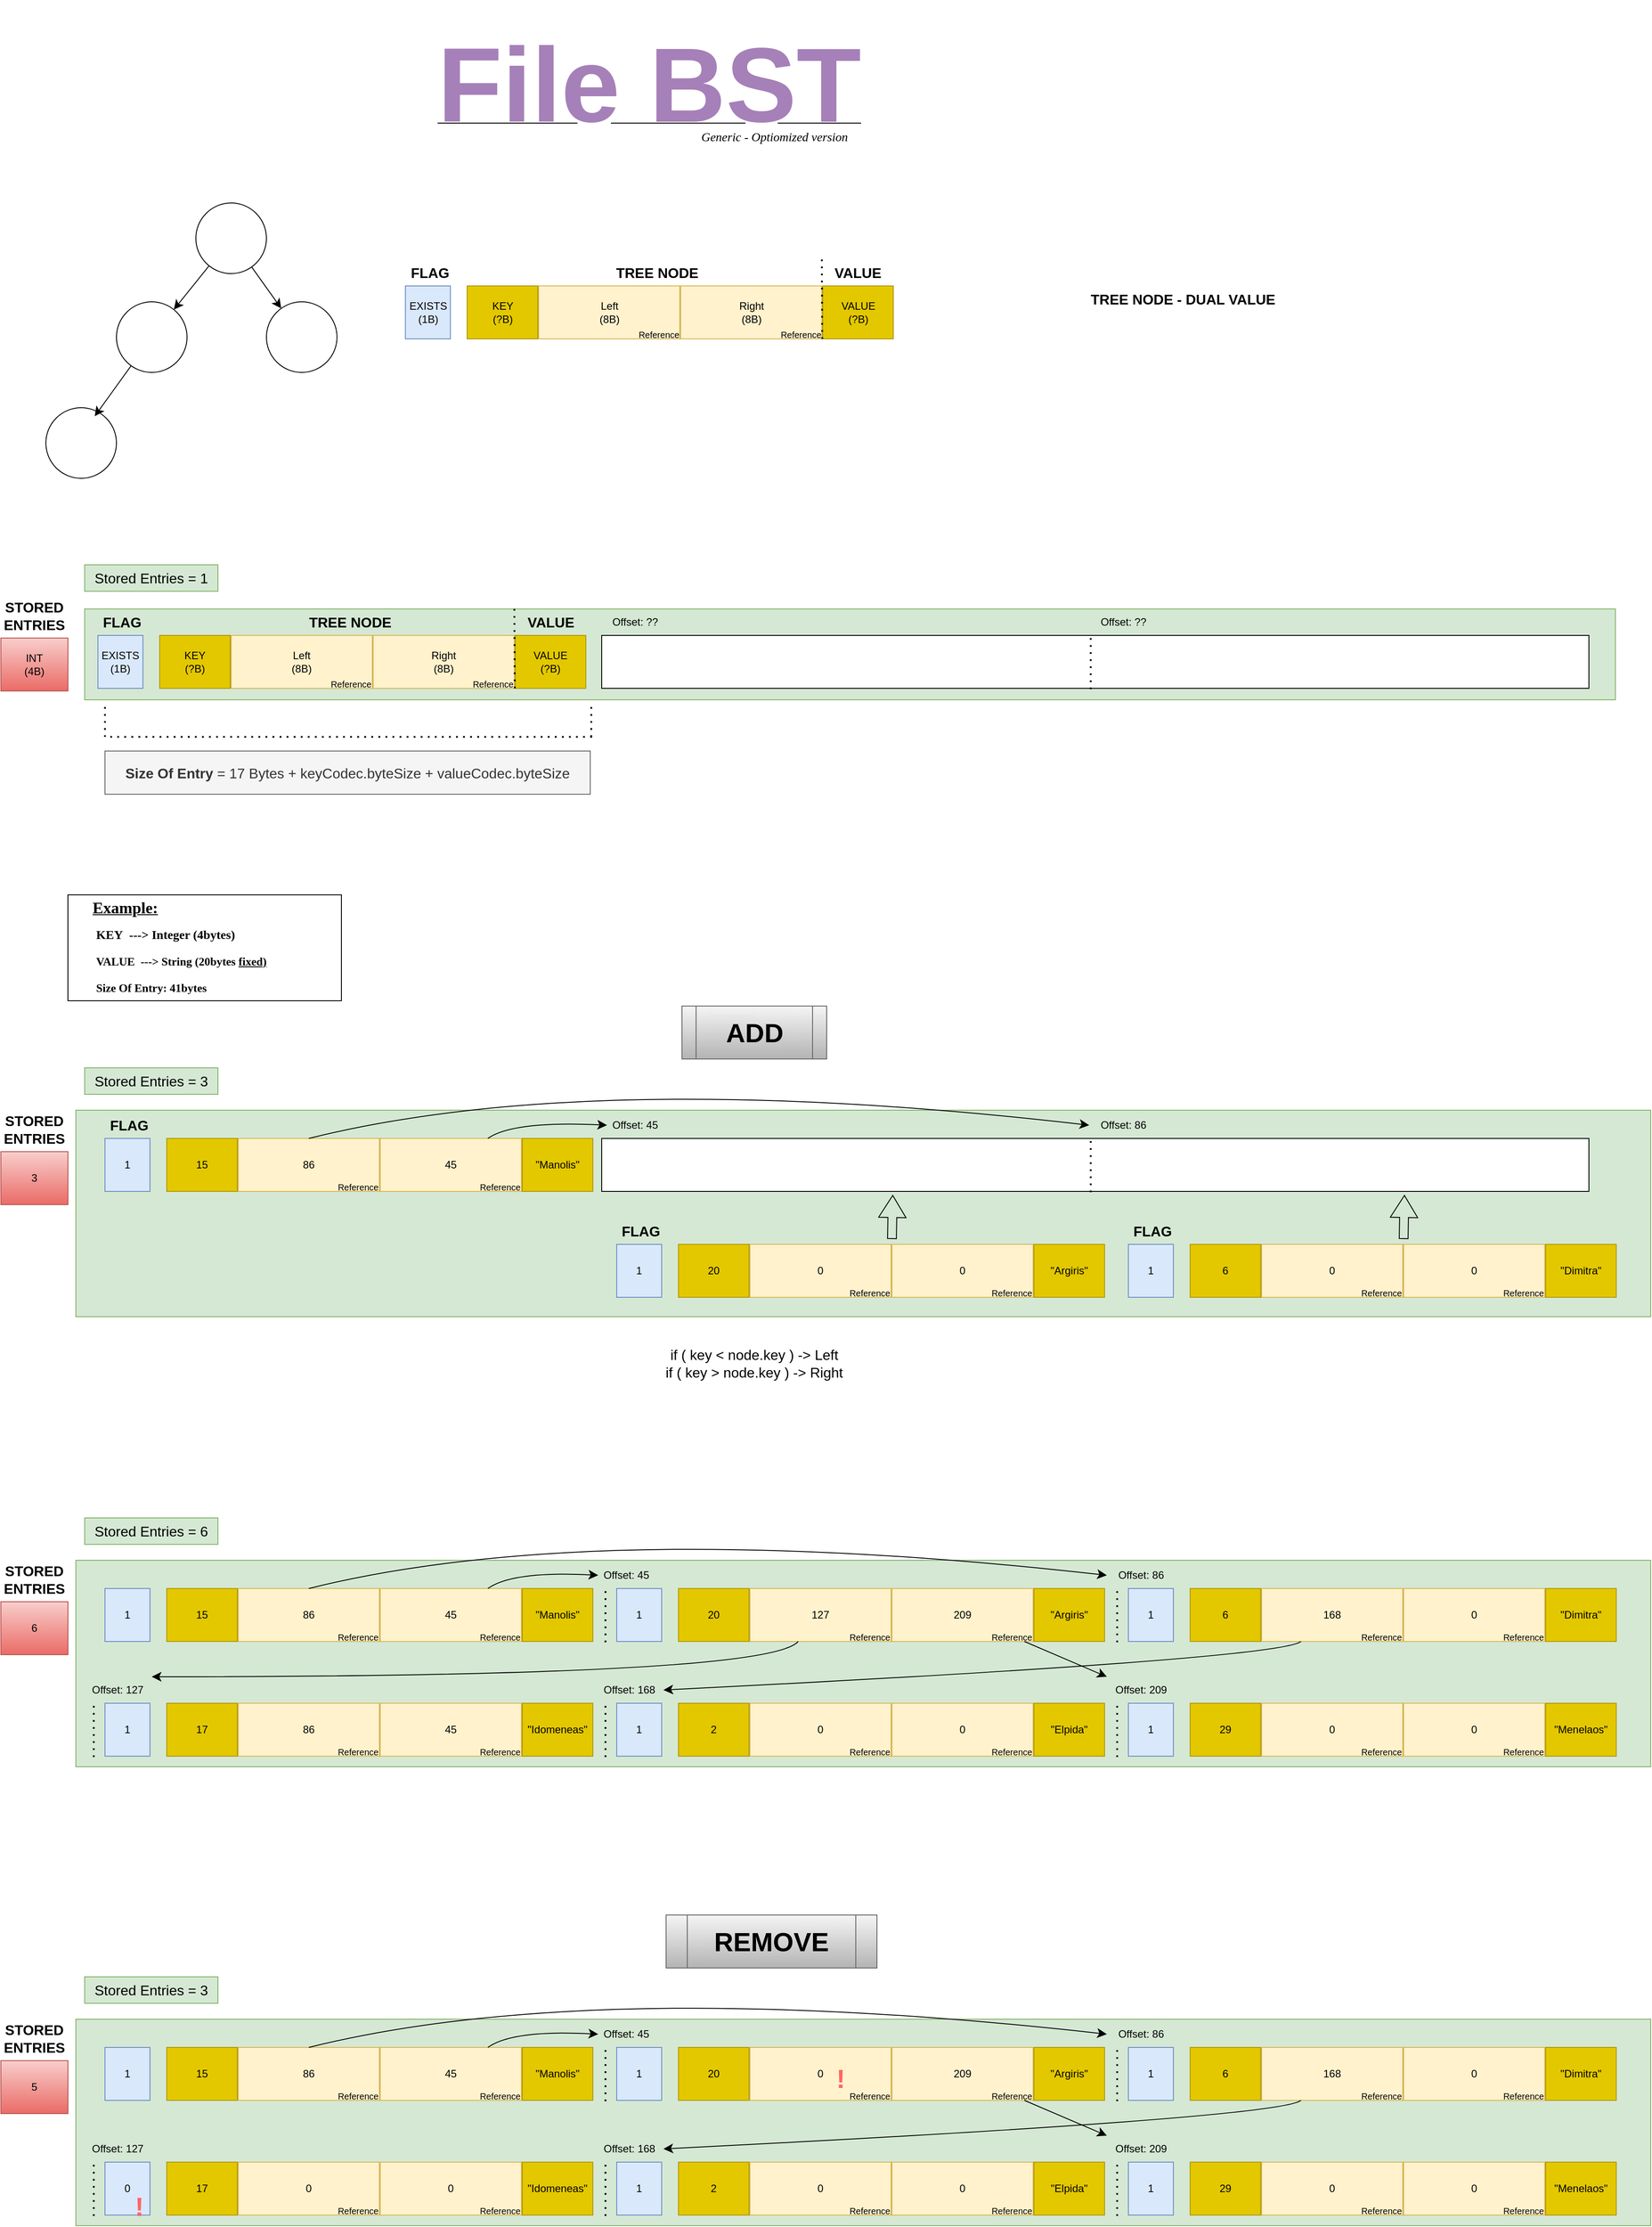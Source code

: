 <mxfile version="22.1.22" type="embed">
  <diagram name="Page-1" id="FpHVmszdar-qj2Brkt-N">
    <mxGraphModel dx="2445" dy="3058" grid="1" gridSize="10" guides="1" tooltips="1" connect="1" arrows="1" fold="1" page="1" pageScale="1" pageWidth="850" pageHeight="1100" math="0" shadow="0">
      <root>
        <mxCell id="0" />
        <mxCell id="1" parent="0" />
        <mxCell id="6_nOQ9tXGXIrvgWTqvJu-14" value="" style="rounded=0;whiteSpace=wrap;html=1;fillColor=#d5e8d4;strokeColor=#82b366;movable=1;resizable=1;rotatable=1;deletable=1;editable=1;locked=0;connectable=1;" parent="1" vertex="1">
          <mxGeometry x="-205" y="-1470" width="1735" height="103" as="geometry" />
        </mxCell>
        <mxCell id="6_nOQ9tXGXIrvgWTqvJu-26" value="&lt;u&gt;&lt;font style=&quot;font-size: 120px;&quot;&gt;&lt;b&gt;&lt;font style=&quot;color: rgb(166, 128, 184);&quot;&gt;File BST&lt;/font&gt;&lt;/b&gt;&lt;/font&gt;&lt;/u&gt;" style="text;html=1;align=center;verticalAlign=middle;whiteSpace=wrap;rounded=0;fontSize=16;" parent="1" vertex="1">
          <mxGeometry x="-260" y="-2160" width="1390" height="190" as="geometry" />
        </mxCell>
        <mxCell id="6_nOQ9tXGXIrvgWTqvJu-54" value="" style="endArrow=none;dashed=1;html=1;dashPattern=1 3;strokeWidth=2;rounded=0;fontSize=12;startSize=8;endSize=8;curved=1;entryX=0;entryY=1;entryDx=0;entryDy=0;" parent="1" edge="1">
          <mxGeometry width="50" height="50" relative="1" as="geometry">
            <mxPoint x="-182.045" y="-1325" as="sourcePoint" />
            <mxPoint x="-182.045" y="-1364" as="targetPoint" />
          </mxGeometry>
        </mxCell>
        <mxCell id="6_nOQ9tXGXIrvgWTqvJu-55" value="" style="group" parent="1" vertex="1" connectable="0">
          <mxGeometry x="-176" y="-1330" width="546" height="5" as="geometry" />
        </mxCell>
        <mxCell id="6_nOQ9tXGXIrvgWTqvJu-56" value="" style="endArrow=none;dashed=1;html=1;dashPattern=1 3;strokeWidth=2;rounded=0;fontSize=12;startSize=8;endSize=8;curved=1;" parent="6_nOQ9tXGXIrvgWTqvJu-55" edge="1">
          <mxGeometry width="50" height="50" relative="1" as="geometry">
            <mxPoint y="5" as="sourcePoint" />
            <mxPoint x="546.0" y="5" as="targetPoint" />
          </mxGeometry>
        </mxCell>
        <mxCell id="6_nOQ9tXGXIrvgWTqvJu-57" value="" style="endArrow=none;dashed=1;html=1;dashPattern=1 3;strokeWidth=2;rounded=0;fontSize=12;startSize=8;endSize=8;curved=1;entryX=0;entryY=1;entryDx=0;entryDy=0;" parent="1" edge="1">
          <mxGeometry width="50" height="50" relative="1" as="geometry">
            <mxPoint x="369.18" y="-1325" as="sourcePoint" />
            <mxPoint x="369.18" y="-1364" as="targetPoint" />
          </mxGeometry>
        </mxCell>
        <mxCell id="6_nOQ9tXGXIrvgWTqvJu-58" value="&lt;div&gt;&lt;b&gt;Size Of Entry&lt;/b&gt; = 17 Bytes + keyCodec.byteSize + valueCodec.byteSize&lt;/div&gt;" style="text;html=1;align=center;verticalAlign=middle;whiteSpace=wrap;rounded=0;fontSize=16;fillColor=light-dark(#F5F5F5,#000000);fontColor=#333333;strokeColor=#666666;" parent="1" vertex="1">
          <mxGeometry x="-182" y="-1309" width="550" height="49" as="geometry" />
        </mxCell>
        <mxCell id="6_nOQ9tXGXIrvgWTqvJu-59" value="" style="rounded=0;whiteSpace=wrap;html=1;fillColor=#d5e8d4;strokeColor=#82b366;movable=1;resizable=1;rotatable=1;deletable=1;editable=1;locked=0;connectable=1;" parent="1" vertex="1">
          <mxGeometry x="-215" y="-902" width="1785" height="234" as="geometry" />
        </mxCell>
        <mxCell id="6_nOQ9tXGXIrvgWTqvJu-61" value="&lt;font style=&quot;font-size: 30px;&quot;&gt;&lt;b&gt;ADD&lt;/b&gt;&lt;/font&gt;" style="shape=process;whiteSpace=wrap;html=1;backgroundOutline=1;fillColor=#f5f5f5;gradientColor=#b3b3b3;strokeColor=#666666;" parent="1" vertex="1">
          <mxGeometry x="472" y="-1020" width="164" height="60" as="geometry" />
        </mxCell>
        <mxCell id="6_nOQ9tXGXIrvgWTqvJu-128" value="" style="group" parent="1" vertex="1" connectable="0">
          <mxGeometry x="-300" y="-895" width="76" height="100" as="geometry" />
        </mxCell>
        <mxCell id="6_nOQ9tXGXIrvgWTqvJu-129" value="3" style="rounded=0;whiteSpace=wrap;html=1;fillColor=#f8cecc;strokeColor=#b85450;container=0;gradientColor=#ea6b66;" parent="6_nOQ9tXGXIrvgWTqvJu-128" vertex="1">
          <mxGeometry y="40" width="76" height="60" as="geometry" />
        </mxCell>
        <mxCell id="6_nOQ9tXGXIrvgWTqvJu-130" value="&lt;b&gt;&lt;font style=&quot;font-size: 16px;&quot;&gt;STORED ENTRIES&lt;/font&gt;&lt;/b&gt;" style="text;html=1;strokeColor=none;fillColor=none;align=center;verticalAlign=middle;whiteSpace=wrap;rounded=0;" parent="6_nOQ9tXGXIrvgWTqvJu-128" vertex="1">
          <mxGeometry x="8" width="60" height="30" as="geometry" />
        </mxCell>
        <mxCell id="6_nOQ9tXGXIrvgWTqvJu-131" value="" style="group" parent="1" vertex="1" connectable="0">
          <mxGeometry x="-300" y="-1477" width="76" height="100" as="geometry" />
        </mxCell>
        <mxCell id="6_nOQ9tXGXIrvgWTqvJu-132" value="&lt;div&gt;INT&lt;/div&gt;(4B)" style="rounded=0;whiteSpace=wrap;html=1;fillColor=#f8cecc;strokeColor=#b85450;container=0;gradientColor=#ea6b66;" parent="6_nOQ9tXGXIrvgWTqvJu-131" vertex="1">
          <mxGeometry y="40" width="76" height="60" as="geometry" />
        </mxCell>
        <mxCell id="6_nOQ9tXGXIrvgWTqvJu-133" value="&lt;b&gt;&lt;font style=&quot;font-size: 16px;&quot;&gt;STORED ENTRIES&lt;/font&gt;&lt;/b&gt;" style="text;html=1;strokeColor=none;fillColor=none;align=center;verticalAlign=middle;whiteSpace=wrap;rounded=0;" parent="6_nOQ9tXGXIrvgWTqvJu-131" vertex="1">
          <mxGeometry x="8" width="60" height="30" as="geometry" />
        </mxCell>
        <mxCell id="6_nOQ9tXGXIrvgWTqvJu-134" value="Stored Entries = 1" style="text;html=1;align=center;verticalAlign=middle;whiteSpace=wrap;rounded=0;fontSize=16;fillColor=#d5e8d4;strokeColor=#82b366;" parent="1" vertex="1">
          <mxGeometry x="-205" y="-1520" width="151" height="30" as="geometry" />
        </mxCell>
        <mxCell id="6_nOQ9tXGXIrvgWTqvJu-135" value="Stored Entries = 3" style="text;html=1;align=center;verticalAlign=middle;whiteSpace=wrap;rounded=0;fontSize=16;fillColor=#d5e8d4;strokeColor=#82b366;" parent="1" vertex="1">
          <mxGeometry x="-205" y="-950" width="151" height="30" as="geometry" />
        </mxCell>
        <mxCell id="UlfTLv-ruVMj459FC9zY-65" value="&lt;span style=&quot;font-size: 30px;&quot;&gt;&lt;b&gt;REMOVE&lt;/b&gt;&lt;/span&gt;" style="shape=process;whiteSpace=wrap;html=1;backgroundOutline=1;fillColor=#f5f5f5;gradientColor=#b3b3b3;strokeColor=#666666;" parent="1" vertex="1">
          <mxGeometry x="454" y="10" width="239" height="60" as="geometry" />
        </mxCell>
        <mxCell id="EtLVfVkCcYrY8oe-mQEJ-173" value="&lt;div&gt;if ( key &amp;lt; node.key ) -&amp;gt; Left&lt;/div&gt;&lt;div&gt;if ( key &amp;gt; node.key ) -&amp;gt; Right&lt;br&gt;&lt;/div&gt;" style="text;html=1;align=center;verticalAlign=middle;whiteSpace=wrap;rounded=0;fontSize=16;fillColor=default;" parent="1" vertex="1">
          <mxGeometry x="374" y="-640" width="360" height="50" as="geometry" />
        </mxCell>
        <mxCell id="3Vsm3mzJ-_udUuxdw1ie-2" value="" style="group" parent="1" connectable="0" vertex="1">
          <mxGeometry x="-249" y="-1930" width="330" height="312" as="geometry" />
        </mxCell>
        <mxCell id="6_nOQ9tXGXIrvgWTqvJu-23" style="edgeStyle=none;curved=1;rounded=0;orthogonalLoop=1;jettySize=auto;html=1;fontSize=12;startSize=8;endSize=8;" parent="3Vsm3mzJ-_udUuxdw1ie-2" source="6_nOQ9tXGXIrvgWTqvJu-19" target="6_nOQ9tXGXIrvgWTqvJu-21" edge="1">
          <mxGeometry relative="1" as="geometry" />
        </mxCell>
        <mxCell id="6_nOQ9tXGXIrvgWTqvJu-25" style="edgeStyle=none;curved=1;rounded=0;orthogonalLoop=1;jettySize=auto;html=1;fontSize=12;startSize=8;endSize=8;" parent="3Vsm3mzJ-_udUuxdw1ie-2" source="6_nOQ9tXGXIrvgWTqvJu-19" target="6_nOQ9tXGXIrvgWTqvJu-20" edge="1">
          <mxGeometry relative="1" as="geometry" />
        </mxCell>
        <mxCell id="6_nOQ9tXGXIrvgWTqvJu-19" value="" style="ellipse;whiteSpace=wrap;html=1;aspect=fixed;" parent="3Vsm3mzJ-_udUuxdw1ie-2" vertex="1">
          <mxGeometry x="170" width="80" height="80" as="geometry" />
        </mxCell>
        <mxCell id="6_nOQ9tXGXIrvgWTqvJu-20" value="" style="ellipse;whiteSpace=wrap;html=1;aspect=fixed;" parent="3Vsm3mzJ-_udUuxdw1ie-2" vertex="1">
          <mxGeometry x="250" y="112" width="80" height="80" as="geometry" />
        </mxCell>
        <mxCell id="6_nOQ9tXGXIrvgWTqvJu-21" value="" style="ellipse;whiteSpace=wrap;html=1;aspect=fixed;" parent="3Vsm3mzJ-_udUuxdw1ie-2" vertex="1">
          <mxGeometry x="80" y="112" width="80" height="80" as="geometry" />
        </mxCell>
        <mxCell id="6_nOQ9tXGXIrvgWTqvJu-22" value="" style="ellipse;whiteSpace=wrap;html=1;aspect=fixed;" parent="3Vsm3mzJ-_udUuxdw1ie-2" vertex="1">
          <mxGeometry y="232" width="80" height="80" as="geometry" />
        </mxCell>
        <mxCell id="6_nOQ9tXGXIrvgWTqvJu-24" style="edgeStyle=none;curved=1;rounded=0;orthogonalLoop=1;jettySize=auto;html=1;entryX=0.692;entryY=0.121;entryDx=0;entryDy=0;entryPerimeter=0;fontSize=12;startSize=8;endSize=8;" parent="3Vsm3mzJ-_udUuxdw1ie-2" source="6_nOQ9tXGXIrvgWTqvJu-21" target="6_nOQ9tXGXIrvgWTqvJu-22" edge="1">
          <mxGeometry relative="1" as="geometry" />
        </mxCell>
        <mxCell id="SVRFdqwZkyXlOJNZfdZ8-22" value="" style="group" parent="1" vertex="1" connectable="0">
          <mxGeometry x="381" y="-1470" width="1119" height="91" as="geometry" />
        </mxCell>
        <mxCell id="6_nOQ9tXGXIrvgWTqvJu-50" value="" style="rounded=0;whiteSpace=wrap;html=1;" parent="SVRFdqwZkyXlOJNZfdZ8-22" vertex="1">
          <mxGeometry y="30" width="1119" height="60" as="geometry" />
        </mxCell>
        <mxCell id="6_nOQ9tXGXIrvgWTqvJu-139" value="" style="endArrow=none;dashed=1;html=1;dashPattern=1 3;strokeWidth=2;rounded=0;exitX=0.5;exitY=1;exitDx=0;exitDy=0;entryX=0.5;entryY=0;entryDx=0;entryDy=0;" parent="SVRFdqwZkyXlOJNZfdZ8-22" edge="1">
          <mxGeometry width="50" height="50" relative="1" as="geometry">
            <mxPoint x="554.295" y="91" as="sourcePoint" />
            <mxPoint x="554.295" y="31" as="targetPoint" />
          </mxGeometry>
        </mxCell>
        <mxCell id="6_nOQ9tXGXIrvgWTqvJu-140" value="Offset: ??" style="text;html=1;strokeColor=none;fillColor=none;align=center;verticalAlign=middle;whiteSpace=wrap;rounded=0;" parent="SVRFdqwZkyXlOJNZfdZ8-22" vertex="1">
          <mxGeometry x="552.56" width="77.44" height="30" as="geometry" />
        </mxCell>
        <mxCell id="6_nOQ9tXGXIrvgWTqvJu-141" value="Offset: ??" style="text;html=1;strokeColor=none;fillColor=none;align=center;verticalAlign=middle;whiteSpace=wrap;rounded=0;" parent="SVRFdqwZkyXlOJNZfdZ8-22" vertex="1">
          <mxGeometry x="6.07" width="63.93" height="30" as="geometry" />
        </mxCell>
        <mxCell id="JplrDZFdNQP6paS0vtGq-1" value="&lt;font style=&quot;font-size: 14px;&quot;&gt;&lt;i&gt;&lt;font face=&quot;Times New Roman&quot;&gt;Generic - Optiomized version&lt;/font&gt;&lt;/i&gt;&lt;/font&gt;" style="text;html=1;align=center;verticalAlign=middle;whiteSpace=wrap;rounded=0;" parent="1" vertex="1">
          <mxGeometry x="467" y="-2020" width="220" height="30" as="geometry" />
        </mxCell>
        <mxCell id="JplrDZFdNQP6paS0vtGq-33" value="" style="group" parent="1" vertex="1" connectable="0">
          <mxGeometry x="-182" y="-900" width="553" height="90" as="geometry" />
        </mxCell>
        <mxCell id="JplrDZFdNQP6paS0vtGq-35" value="&lt;div&gt;15&lt;/div&gt;" style="rounded=0;whiteSpace=wrap;html=1;fillColor=#e3c800;strokeColor=#B09500;container=0;fillStyle=auto;fontColor=#000000;" parent="JplrDZFdNQP6paS0vtGq-33" vertex="1">
          <mxGeometry x="70" y="30" width="80" height="60" as="geometry" />
        </mxCell>
        <mxCell id="JplrDZFdNQP6paS0vtGq-36" value="1" style="rounded=0;whiteSpace=wrap;html=1;fillColor=#dae8fc;strokeColor=#6c8ebf;container=0;" parent="JplrDZFdNQP6paS0vtGq-33" vertex="1">
          <mxGeometry y="30" width="51" height="60" as="geometry" />
        </mxCell>
        <mxCell id="JplrDZFdNQP6paS0vtGq-37" value="&lt;b&gt;&lt;font style=&quot;font-size: 16px;&quot;&gt;FLAG&lt;/font&gt;&lt;/b&gt;" style="text;html=1;strokeColor=none;fillColor=none;align=center;verticalAlign=middle;whiteSpace=wrap;rounded=0;container=0;" parent="JplrDZFdNQP6paS0vtGq-33" vertex="1">
          <mxGeometry x="8" width="39" height="30" as="geometry" />
        </mxCell>
        <mxCell id="JplrDZFdNQP6paS0vtGq-38" value="&quot;Manolis&quot;" style="rounded=0;whiteSpace=wrap;html=1;fillColor=#e3c800;strokeColor=#B09500;container=0;fillStyle=auto;fontColor=#000000;" parent="JplrDZFdNQP6paS0vtGq-33" vertex="1">
          <mxGeometry x="473" y="30" width="80" height="60" as="geometry" />
        </mxCell>
        <mxCell id="JplrDZFdNQP6paS0vtGq-39" value="" style="group" parent="JplrDZFdNQP6paS0vtGq-33" vertex="1" connectable="0">
          <mxGeometry x="151" y="30" width="321" height="60" as="geometry" />
        </mxCell>
        <mxCell id="JplrDZFdNQP6paS0vtGq-40" value="" style="group" parent="JplrDZFdNQP6paS0vtGq-39" vertex="1" connectable="0">
          <mxGeometry x="161" width="160" height="60" as="geometry" />
        </mxCell>
        <mxCell id="JplrDZFdNQP6paS0vtGq-41" value="45" style="rounded=0;whiteSpace=wrap;html=1;fillColor=#fff2cc;strokeColor=#d6b656;container=0;" parent="JplrDZFdNQP6paS0vtGq-40" vertex="1">
          <mxGeometry width="160" height="60" as="geometry" />
        </mxCell>
        <mxCell id="JplrDZFdNQP6paS0vtGq-42" value="&lt;font style=&quot;font-size: 10px;&quot;&gt;Reference&lt;/font&gt;" style="text;html=1;align=center;verticalAlign=middle;whiteSpace=wrap;rounded=0;fontSize=16;container=0;" parent="JplrDZFdNQP6paS0vtGq-40" vertex="1">
          <mxGeometry x="116" y="48" width="40" height="10" as="geometry" />
        </mxCell>
        <mxCell id="JplrDZFdNQP6paS0vtGq-43" value="" style="group" parent="JplrDZFdNQP6paS0vtGq-39" vertex="1" connectable="0">
          <mxGeometry width="160" height="60" as="geometry" />
        </mxCell>
        <mxCell id="JplrDZFdNQP6paS0vtGq-44" value="86" style="rounded=0;whiteSpace=wrap;html=1;fillColor=#fff2cc;strokeColor=#d6b656;container=0;" parent="JplrDZFdNQP6paS0vtGq-43" vertex="1">
          <mxGeometry width="160" height="60" as="geometry" />
        </mxCell>
        <mxCell id="JplrDZFdNQP6paS0vtGq-45" value="&lt;font style=&quot;font-size: 10px;&quot;&gt;Reference&lt;/font&gt;" style="text;html=1;align=center;verticalAlign=middle;whiteSpace=wrap;rounded=0;fontSize=16;container=0;" parent="JplrDZFdNQP6paS0vtGq-43" vertex="1">
          <mxGeometry x="116" y="48" width="40" height="10" as="geometry" />
        </mxCell>
        <mxCell id="JplrDZFdNQP6paS0vtGq-52" value="" style="group;labelBackgroundColor=none;labelBorderColor=none;fillColor=default;strokeColor=default;" parent="1" vertex="1" connectable="0">
          <mxGeometry x="-224" y="-1146" width="310" height="120" as="geometry" />
        </mxCell>
        <mxCell id="JplrDZFdNQP6paS0vtGq-46" value="&lt;h3&gt;&lt;font style=&quot;font-size: 18px;&quot;&gt;&lt;font face=&quot;Garamond&quot;&gt;&lt;u&gt;Example:&lt;/u&gt;&lt;/font&gt;&lt;/font&gt;&lt;/h3&gt;" style="text;html=1;align=center;verticalAlign=middle;whiteSpace=wrap;rounded=0;" parent="JplrDZFdNQP6paS0vtGq-52" vertex="1">
          <mxGeometry width="130" height="30" as="geometry" />
        </mxCell>
        <mxCell id="JplrDZFdNQP6paS0vtGq-48" value="&lt;h3&gt;&lt;b&gt;&lt;font face=&quot;Garamond&quot;&gt;KEY&amp;nbsp; ---&amp;gt; Integer (4bytes)&lt;/font&gt;&lt;/b&gt;&lt;/h3&gt;" style="text;html=1;align=left;verticalAlign=middle;whiteSpace=wrap;rounded=0;" parent="JplrDZFdNQP6paS0vtGq-52" vertex="1">
          <mxGeometry x="30" y="30" width="280" height="30" as="geometry" />
        </mxCell>
        <mxCell id="JplrDZFdNQP6paS0vtGq-50" value="&lt;div&gt;&lt;b&gt;&lt;font style=&quot;font-size: 13px;&quot; face=&quot;Garamond&quot;&gt;VALUE&amp;nbsp; ---&amp;gt; String (20bytes &lt;u&gt;fixed)&lt;/u&gt;&lt;/font&gt;&lt;/b&gt;&lt;/div&gt;" style="text;html=1;align=left;verticalAlign=middle;whiteSpace=wrap;rounded=0;" parent="JplrDZFdNQP6paS0vtGq-52" vertex="1">
          <mxGeometry x="30" y="60" width="250" height="30" as="geometry" />
        </mxCell>
        <mxCell id="JplrDZFdNQP6paS0vtGq-51" value="&lt;div&gt;&lt;b&gt;&lt;font face=&quot;Garamond&quot; style=&quot;font-size: 13px;&quot;&gt;Size Of Entry: 41bytes&lt;/font&gt;&lt;/b&gt;&lt;/div&gt;" style="text;html=1;align=left;verticalAlign=middle;whiteSpace=wrap;rounded=0;" parent="JplrDZFdNQP6paS0vtGq-52" vertex="1">
          <mxGeometry x="30" y="90" width="250" height="30" as="geometry" />
        </mxCell>
        <mxCell id="JplrDZFdNQP6paS0vtGq-54" value="" style="group" parent="1" vertex="1" connectable="0">
          <mxGeometry x="398" y="-780" width="553" height="90" as="geometry" />
        </mxCell>
        <mxCell id="JplrDZFdNQP6paS0vtGq-56" value="20" style="rounded=0;whiteSpace=wrap;html=1;fillColor=#e3c800;strokeColor=#B09500;container=0;fillStyle=auto;fontColor=#000000;" parent="JplrDZFdNQP6paS0vtGq-54" vertex="1">
          <mxGeometry x="70" y="30" width="80" height="60" as="geometry" />
        </mxCell>
        <mxCell id="JplrDZFdNQP6paS0vtGq-57" value="1" style="rounded=0;whiteSpace=wrap;html=1;fillColor=#dae8fc;strokeColor=#6c8ebf;container=0;" parent="JplrDZFdNQP6paS0vtGq-54" vertex="1">
          <mxGeometry y="30" width="51" height="60" as="geometry" />
        </mxCell>
        <mxCell id="JplrDZFdNQP6paS0vtGq-58" value="&lt;b&gt;&lt;font style=&quot;font-size: 16px;&quot;&gt;FLAG&lt;/font&gt;&lt;/b&gt;" style="text;html=1;strokeColor=none;fillColor=none;align=center;verticalAlign=middle;whiteSpace=wrap;rounded=0;container=0;" parent="JplrDZFdNQP6paS0vtGq-54" vertex="1">
          <mxGeometry x="8" width="39" height="30" as="geometry" />
        </mxCell>
        <mxCell id="JplrDZFdNQP6paS0vtGq-59" value="&quot;Argiris&quot;" style="rounded=0;whiteSpace=wrap;html=1;fillColor=#e3c800;strokeColor=#B09500;container=0;fillStyle=auto;fontColor=#000000;" parent="JplrDZFdNQP6paS0vtGq-54" vertex="1">
          <mxGeometry x="473" y="30" width="80" height="60" as="geometry" />
        </mxCell>
        <mxCell id="JplrDZFdNQP6paS0vtGq-60" value="" style="group" parent="JplrDZFdNQP6paS0vtGq-54" vertex="1" connectable="0">
          <mxGeometry x="151" y="30" width="321" height="60" as="geometry" />
        </mxCell>
        <mxCell id="JplrDZFdNQP6paS0vtGq-61" value="" style="group" parent="JplrDZFdNQP6paS0vtGq-60" vertex="1" connectable="0">
          <mxGeometry x="161" width="160" height="60" as="geometry" />
        </mxCell>
        <mxCell id="JplrDZFdNQP6paS0vtGq-62" value="0" style="rounded=0;whiteSpace=wrap;html=1;fillColor=#fff2cc;strokeColor=#d6b656;container=0;" parent="JplrDZFdNQP6paS0vtGq-61" vertex="1">
          <mxGeometry width="160" height="60" as="geometry" />
        </mxCell>
        <mxCell id="JplrDZFdNQP6paS0vtGq-63" value="&lt;font style=&quot;font-size: 10px;&quot;&gt;Reference&lt;/font&gt;" style="text;html=1;align=center;verticalAlign=middle;whiteSpace=wrap;rounded=0;fontSize=16;container=0;" parent="JplrDZFdNQP6paS0vtGq-61" vertex="1">
          <mxGeometry x="116" y="48" width="40" height="10" as="geometry" />
        </mxCell>
        <mxCell id="JplrDZFdNQP6paS0vtGq-64" value="" style="group" parent="JplrDZFdNQP6paS0vtGq-60" vertex="1" connectable="0">
          <mxGeometry width="160" height="60" as="geometry" />
        </mxCell>
        <mxCell id="JplrDZFdNQP6paS0vtGq-65" value="0" style="rounded=0;whiteSpace=wrap;html=1;fillColor=#fff2cc;strokeColor=#d6b656;container=0;" parent="JplrDZFdNQP6paS0vtGq-64" vertex="1">
          <mxGeometry width="160" height="60" as="geometry" />
        </mxCell>
        <mxCell id="JplrDZFdNQP6paS0vtGq-66" value="&lt;font style=&quot;font-size: 10px;&quot;&gt;Reference&lt;/font&gt;" style="text;html=1;align=center;verticalAlign=middle;whiteSpace=wrap;rounded=0;fontSize=16;container=0;" parent="JplrDZFdNQP6paS0vtGq-64" vertex="1">
          <mxGeometry x="116" y="48" width="40" height="10" as="geometry" />
        </mxCell>
        <mxCell id="JplrDZFdNQP6paS0vtGq-67" value="" style="group" parent="1" vertex="1" connectable="0">
          <mxGeometry x="978" y="-780" width="553" height="90" as="geometry" />
        </mxCell>
        <mxCell id="JplrDZFdNQP6paS0vtGq-69" value="6" style="rounded=0;whiteSpace=wrap;html=1;fillColor=#e3c800;strokeColor=#B09500;container=0;fillStyle=auto;fontColor=#000000;" parent="JplrDZFdNQP6paS0vtGq-67" vertex="1">
          <mxGeometry x="70" y="30" width="80" height="60" as="geometry" />
        </mxCell>
        <mxCell id="JplrDZFdNQP6paS0vtGq-70" value="1" style="rounded=0;whiteSpace=wrap;html=1;fillColor=#dae8fc;strokeColor=#6c8ebf;container=0;" parent="JplrDZFdNQP6paS0vtGq-67" vertex="1">
          <mxGeometry y="30" width="51" height="60" as="geometry" />
        </mxCell>
        <mxCell id="JplrDZFdNQP6paS0vtGq-71" value="&lt;b&gt;&lt;font style=&quot;font-size: 16px;&quot;&gt;FLAG&lt;/font&gt;&lt;/b&gt;" style="text;html=1;strokeColor=none;fillColor=none;align=center;verticalAlign=middle;whiteSpace=wrap;rounded=0;container=0;" parent="JplrDZFdNQP6paS0vtGq-67" vertex="1">
          <mxGeometry x="8" width="39" height="30" as="geometry" />
        </mxCell>
        <mxCell id="JplrDZFdNQP6paS0vtGq-72" value="&quot;Dimitra&quot;" style="rounded=0;whiteSpace=wrap;html=1;fillColor=#e3c800;strokeColor=#B09500;container=0;fillStyle=auto;fontColor=#000000;" parent="JplrDZFdNQP6paS0vtGq-67" vertex="1">
          <mxGeometry x="473" y="30" width="80" height="60" as="geometry" />
        </mxCell>
        <mxCell id="JplrDZFdNQP6paS0vtGq-73" value="" style="group" parent="JplrDZFdNQP6paS0vtGq-67" vertex="1" connectable="0">
          <mxGeometry x="151" y="30" width="321" height="60" as="geometry" />
        </mxCell>
        <mxCell id="JplrDZFdNQP6paS0vtGq-74" value="" style="group" parent="JplrDZFdNQP6paS0vtGq-73" vertex="1" connectable="0">
          <mxGeometry x="161" width="160" height="60" as="geometry" />
        </mxCell>
        <mxCell id="JplrDZFdNQP6paS0vtGq-75" value="0" style="rounded=0;whiteSpace=wrap;html=1;fillColor=#fff2cc;strokeColor=#d6b656;container=0;" parent="JplrDZFdNQP6paS0vtGq-74" vertex="1">
          <mxGeometry width="160" height="60" as="geometry" />
        </mxCell>
        <mxCell id="JplrDZFdNQP6paS0vtGq-76" value="&lt;font style=&quot;font-size: 10px;&quot;&gt;Reference&lt;/font&gt;" style="text;html=1;align=center;verticalAlign=middle;whiteSpace=wrap;rounded=0;fontSize=16;container=0;" parent="JplrDZFdNQP6paS0vtGq-74" vertex="1">
          <mxGeometry x="116" y="48" width="40" height="10" as="geometry" />
        </mxCell>
        <mxCell id="JplrDZFdNQP6paS0vtGq-77" value="" style="group" parent="JplrDZFdNQP6paS0vtGq-73" vertex="1" connectable="0">
          <mxGeometry width="160" height="60" as="geometry" />
        </mxCell>
        <mxCell id="JplrDZFdNQP6paS0vtGq-78" value="0" style="rounded=0;whiteSpace=wrap;html=1;fillColor=#fff2cc;strokeColor=#d6b656;container=0;" parent="JplrDZFdNQP6paS0vtGq-77" vertex="1">
          <mxGeometry width="160" height="60" as="geometry" />
        </mxCell>
        <mxCell id="JplrDZFdNQP6paS0vtGq-79" value="&lt;font style=&quot;font-size: 10px;&quot;&gt;Reference&lt;/font&gt;" style="text;html=1;align=center;verticalAlign=middle;whiteSpace=wrap;rounded=0;fontSize=16;container=0;" parent="JplrDZFdNQP6paS0vtGq-77" vertex="1">
          <mxGeometry x="116" y="48" width="40" height="10" as="geometry" />
        </mxCell>
        <mxCell id="JplrDZFdNQP6paS0vtGq-80" value="" style="group" parent="1" vertex="1" connectable="0">
          <mxGeometry x="381" y="-900" width="1119" height="91" as="geometry" />
        </mxCell>
        <mxCell id="JplrDZFdNQP6paS0vtGq-81" value="" style="rounded=0;whiteSpace=wrap;html=1;" parent="JplrDZFdNQP6paS0vtGq-80" vertex="1">
          <mxGeometry y="30" width="1119" height="60" as="geometry" />
        </mxCell>
        <mxCell id="JplrDZFdNQP6paS0vtGq-82" value="" style="endArrow=none;dashed=1;html=1;dashPattern=1 3;strokeWidth=2;rounded=0;exitX=0.5;exitY=1;exitDx=0;exitDy=0;entryX=0.5;entryY=0;entryDx=0;entryDy=0;" parent="JplrDZFdNQP6paS0vtGq-80" edge="1">
          <mxGeometry width="50" height="50" relative="1" as="geometry">
            <mxPoint x="554.295" y="91" as="sourcePoint" />
            <mxPoint x="554.295" y="31" as="targetPoint" />
          </mxGeometry>
        </mxCell>
        <mxCell id="JplrDZFdNQP6paS0vtGq-83" value="Offset: 86" style="text;html=1;strokeColor=none;fillColor=none;align=center;verticalAlign=middle;whiteSpace=wrap;rounded=0;" parent="JplrDZFdNQP6paS0vtGq-80" vertex="1">
          <mxGeometry x="552.56" width="77.44" height="30" as="geometry" />
        </mxCell>
        <mxCell id="JplrDZFdNQP6paS0vtGq-84" value="Offset: 45" style="text;html=1;strokeColor=none;fillColor=none;align=center;verticalAlign=middle;whiteSpace=wrap;rounded=0;" parent="JplrDZFdNQP6paS0vtGq-80" vertex="1">
          <mxGeometry x="6.07" width="63.93" height="30" as="geometry" />
        </mxCell>
        <mxCell id="JplrDZFdNQP6paS0vtGq-85" style="edgeStyle=none;curved=1;rounded=0;orthogonalLoop=1;jettySize=auto;html=1;entryX=0;entryY=0.5;entryDx=0;entryDy=0;fontSize=12;startSize=8;endSize=8;" parent="1" source="JplrDZFdNQP6paS0vtGq-41" target="JplrDZFdNQP6paS0vtGq-84" edge="1">
          <mxGeometry relative="1" as="geometry">
            <Array as="points">
              <mxPoint x="280" y="-890" />
            </Array>
          </mxGeometry>
        </mxCell>
        <mxCell id="JplrDZFdNQP6paS0vtGq-136" value="" style="group" parent="1" vertex="1" connectable="0">
          <mxGeometry x="158.5" y="-1866" width="553" height="90" as="geometry" />
        </mxCell>
        <mxCell id="JplrDZFdNQP6paS0vtGq-116" value="&lt;font style=&quot;font-size: 16px;&quot;&gt;&lt;b&gt;VALUE&lt;/b&gt;&lt;/font&gt;" style="text;html=1;strokeColor=none;fillColor=none;align=center;verticalAlign=middle;whiteSpace=wrap;rounded=0;container=0;" parent="JplrDZFdNQP6paS0vtGq-136" vertex="1">
          <mxGeometry x="487.5" width="50.5" height="30" as="geometry" />
        </mxCell>
        <mxCell id="JplrDZFdNQP6paS0vtGq-102" value="&lt;font style=&quot;font-size: 16px;&quot;&gt;&lt;b&gt;TREE NODE&lt;/b&gt;&lt;/font&gt;" style="text;html=1;strokeColor=none;fillColor=none;align=center;verticalAlign=middle;whiteSpace=wrap;rounded=0;container=0;" parent="JplrDZFdNQP6paS0vtGq-136" vertex="1">
          <mxGeometry x="165.5" width="240" height="30" as="geometry" />
        </mxCell>
        <mxCell id="JplrDZFdNQP6paS0vtGq-103" value="&lt;div&gt;KEY&lt;br&gt;&lt;/div&gt;&lt;div&gt;(?B)&lt;br&gt;&lt;/div&gt;" style="rounded=0;whiteSpace=wrap;html=1;fillColor=#e3c800;strokeColor=#B09500;container=0;fillStyle=auto;fontColor=#000000;" parent="JplrDZFdNQP6paS0vtGq-136" vertex="1">
          <mxGeometry x="70" y="30" width="80" height="60" as="geometry" />
        </mxCell>
        <mxCell id="JplrDZFdNQP6paS0vtGq-104" value="&lt;div&gt;EXISTS&lt;/div&gt;(1B)" style="rounded=0;whiteSpace=wrap;html=1;fillColor=#dae8fc;strokeColor=#6c8ebf;container=0;" parent="JplrDZFdNQP6paS0vtGq-136" vertex="1">
          <mxGeometry y="30" width="51" height="60" as="geometry" />
        </mxCell>
        <mxCell id="JplrDZFdNQP6paS0vtGq-105" value="&lt;b&gt;&lt;font style=&quot;font-size: 16px;&quot;&gt;FLAG&lt;/font&gt;&lt;/b&gt;" style="text;html=1;strokeColor=none;fillColor=none;align=center;verticalAlign=middle;whiteSpace=wrap;rounded=0;container=0;" parent="JplrDZFdNQP6paS0vtGq-136" vertex="1">
          <mxGeometry x="8" width="39" height="30" as="geometry" />
        </mxCell>
        <mxCell id="JplrDZFdNQP6paS0vtGq-106" value="&lt;div&gt;VALUE&lt;/div&gt;&lt;div&gt;(?B)&lt;br&gt;&lt;/div&gt;" style="rounded=0;whiteSpace=wrap;html=1;fillColor=#e3c800;strokeColor=#B09500;container=0;fillStyle=auto;fontColor=#000000;" parent="JplrDZFdNQP6paS0vtGq-136" vertex="1">
          <mxGeometry x="473" y="30" width="80" height="60" as="geometry" />
        </mxCell>
        <mxCell id="JplrDZFdNQP6paS0vtGq-109" value="&lt;div&gt;Right&lt;/div&gt;&lt;div&gt;(8B)&lt;br&gt;&lt;/div&gt;" style="rounded=0;whiteSpace=wrap;html=1;fillColor=#fff2cc;strokeColor=#d6b656;container=0;" parent="JplrDZFdNQP6paS0vtGq-136" vertex="1">
          <mxGeometry x="312" y="30" width="160" height="60" as="geometry" />
        </mxCell>
        <mxCell id="JplrDZFdNQP6paS0vtGq-110" value="&lt;font style=&quot;font-size: 10px;&quot;&gt;Reference&lt;/font&gt;" style="text;html=1;align=center;verticalAlign=middle;whiteSpace=wrap;rounded=0;fontSize=16;container=0;" parent="JplrDZFdNQP6paS0vtGq-136" vertex="1">
          <mxGeometry x="428" y="78" width="40" height="10" as="geometry" />
        </mxCell>
        <mxCell id="JplrDZFdNQP6paS0vtGq-112" value="&lt;div&gt;Left&lt;/div&gt;&lt;div&gt;(8B)&lt;br&gt;&lt;/div&gt;" style="rounded=0;whiteSpace=wrap;html=1;fillColor=#fff2cc;strokeColor=#d6b656;container=0;" parent="JplrDZFdNQP6paS0vtGq-136" vertex="1">
          <mxGeometry x="151" y="30" width="160" height="60" as="geometry" />
        </mxCell>
        <mxCell id="JplrDZFdNQP6paS0vtGq-113" value="&lt;font style=&quot;font-size: 10px;&quot;&gt;Reference&lt;/font&gt;" style="text;html=1;align=center;verticalAlign=middle;whiteSpace=wrap;rounded=0;fontSize=16;container=0;" parent="JplrDZFdNQP6paS0vtGq-136" vertex="1">
          <mxGeometry x="267" y="78" width="40" height="10" as="geometry" />
        </mxCell>
        <mxCell id="JplrDZFdNQP6paS0vtGq-115" value="" style="endArrow=none;dashed=1;html=1;dashPattern=1 3;strokeWidth=2;rounded=0;" parent="JplrDZFdNQP6paS0vtGq-136" edge="1">
          <mxGeometry width="50" height="50" relative="1" as="geometry">
            <mxPoint x="472.5" y="90" as="sourcePoint" />
            <mxPoint x="472" as="targetPoint" />
          </mxGeometry>
        </mxCell>
        <mxCell id="JplrDZFdNQP6paS0vtGq-137" value="" style="group" parent="1" vertex="1" connectable="0">
          <mxGeometry x="-190" y="-1470" width="553" height="90" as="geometry" />
        </mxCell>
        <mxCell id="JplrDZFdNQP6paS0vtGq-139" value="&lt;font style=&quot;font-size: 16px;&quot;&gt;&lt;b&gt;VALUE&lt;/b&gt;&lt;/font&gt;" style="text;html=1;strokeColor=none;fillColor=none;align=center;verticalAlign=middle;whiteSpace=wrap;rounded=0;container=0;" parent="JplrDZFdNQP6paS0vtGq-137" vertex="1">
          <mxGeometry x="487.5" width="50.5" height="30" as="geometry" />
        </mxCell>
        <mxCell id="JplrDZFdNQP6paS0vtGq-140" value="&lt;font style=&quot;font-size: 16px;&quot;&gt;&lt;b&gt;TREE NODE&lt;/b&gt;&lt;/font&gt;" style="text;html=1;strokeColor=none;fillColor=none;align=center;verticalAlign=middle;whiteSpace=wrap;rounded=0;container=0;" parent="JplrDZFdNQP6paS0vtGq-137" vertex="1">
          <mxGeometry x="165.5" width="240" height="30" as="geometry" />
        </mxCell>
        <mxCell id="JplrDZFdNQP6paS0vtGq-141" value="&lt;div&gt;KEY&lt;br&gt;&lt;/div&gt;&lt;div&gt;(?B)&lt;br&gt;&lt;/div&gt;" style="rounded=0;whiteSpace=wrap;html=1;fillColor=#e3c800;strokeColor=#B09500;container=0;fillStyle=auto;fontColor=#000000;" parent="JplrDZFdNQP6paS0vtGq-137" vertex="1">
          <mxGeometry x="70" y="30" width="80" height="60" as="geometry" />
        </mxCell>
        <mxCell id="JplrDZFdNQP6paS0vtGq-142" value="&lt;div&gt;EXISTS&lt;/div&gt;(1B)" style="rounded=0;whiteSpace=wrap;html=1;fillColor=#dae8fc;strokeColor=#6c8ebf;container=0;" parent="JplrDZFdNQP6paS0vtGq-137" vertex="1">
          <mxGeometry y="30" width="51" height="60" as="geometry" />
        </mxCell>
        <mxCell id="JplrDZFdNQP6paS0vtGq-143" value="&lt;b&gt;&lt;font style=&quot;font-size: 16px;&quot;&gt;FLAG&lt;/font&gt;&lt;/b&gt;" style="text;html=1;strokeColor=none;fillColor=none;align=center;verticalAlign=middle;whiteSpace=wrap;rounded=0;container=0;" parent="JplrDZFdNQP6paS0vtGq-137" vertex="1">
          <mxGeometry x="8" width="39" height="30" as="geometry" />
        </mxCell>
        <mxCell id="JplrDZFdNQP6paS0vtGq-144" value="&lt;div&gt;VALUE&lt;/div&gt;&lt;div&gt;(?B)&lt;br&gt;&lt;/div&gt;" style="rounded=0;whiteSpace=wrap;html=1;fillColor=#e3c800;strokeColor=#B09500;container=0;fillStyle=auto;fontColor=#000000;" parent="JplrDZFdNQP6paS0vtGq-137" vertex="1">
          <mxGeometry x="473" y="30" width="80" height="60" as="geometry" />
        </mxCell>
        <mxCell id="JplrDZFdNQP6paS0vtGq-145" value="&lt;div&gt;Right&lt;/div&gt;&lt;div&gt;(8B)&lt;br&gt;&lt;/div&gt;" style="rounded=0;whiteSpace=wrap;html=1;fillColor=#fff2cc;strokeColor=#d6b656;container=0;" parent="JplrDZFdNQP6paS0vtGq-137" vertex="1">
          <mxGeometry x="312" y="30" width="160" height="60" as="geometry" />
        </mxCell>
        <mxCell id="JplrDZFdNQP6paS0vtGq-146" value="&lt;font style=&quot;font-size: 10px;&quot;&gt;Reference&lt;/font&gt;" style="text;html=1;align=center;verticalAlign=middle;whiteSpace=wrap;rounded=0;fontSize=16;container=0;" parent="JplrDZFdNQP6paS0vtGq-137" vertex="1">
          <mxGeometry x="428" y="78" width="40" height="10" as="geometry" />
        </mxCell>
        <mxCell id="JplrDZFdNQP6paS0vtGq-147" value="&lt;div&gt;Left&lt;/div&gt;&lt;div&gt;(8B)&lt;br&gt;&lt;/div&gt;" style="rounded=0;whiteSpace=wrap;html=1;fillColor=#fff2cc;strokeColor=#d6b656;container=0;" parent="JplrDZFdNQP6paS0vtGq-137" vertex="1">
          <mxGeometry x="151" y="30" width="160" height="60" as="geometry" />
        </mxCell>
        <mxCell id="JplrDZFdNQP6paS0vtGq-148" value="&lt;font style=&quot;font-size: 10px;&quot;&gt;Reference&lt;/font&gt;" style="text;html=1;align=center;verticalAlign=middle;whiteSpace=wrap;rounded=0;fontSize=16;container=0;" parent="JplrDZFdNQP6paS0vtGq-137" vertex="1">
          <mxGeometry x="267" y="78" width="40" height="10" as="geometry" />
        </mxCell>
        <mxCell id="JplrDZFdNQP6paS0vtGq-138" value="" style="endArrow=none;dashed=1;html=1;dashPattern=1 3;strokeWidth=2;rounded=0;" parent="JplrDZFdNQP6paS0vtGq-137" edge="1">
          <mxGeometry width="50" height="50" relative="1" as="geometry">
            <mxPoint x="472.5" y="90" as="sourcePoint" />
            <mxPoint x="472" as="targetPoint" />
          </mxGeometry>
        </mxCell>
        <mxCell id="JplrDZFdNQP6paS0vtGq-149" style="edgeStyle=none;curved=1;rounded=0;orthogonalLoop=1;jettySize=auto;html=1;entryX=0;entryY=0.5;entryDx=0;entryDy=0;fontSize=12;startSize=8;endSize=8;exitX=0.5;exitY=0;exitDx=0;exitDy=0;" parent="1" source="JplrDZFdNQP6paS0vtGq-44" target="JplrDZFdNQP6paS0vtGq-83" edge="1">
          <mxGeometry relative="1" as="geometry">
            <Array as="points">
              <mxPoint x="370" y="-950" />
            </Array>
          </mxGeometry>
        </mxCell>
        <mxCell id="JplrDZFdNQP6paS0vtGq-151" value="" style="shape=flexArrow;endArrow=classic;html=1;rounded=0;fontSize=12;startSize=8;endSize=8;curved=1;entryX=0.268;entryY=1.001;entryDx=0;entryDy=0;entryPerimeter=0;" parent="1" edge="1">
          <mxGeometry width="50" height="50" relative="1" as="geometry">
            <mxPoint x="710" y="-756" as="sourcePoint" />
            <mxPoint x="710.892" y="-805.94" as="targetPoint" />
          </mxGeometry>
        </mxCell>
        <mxCell id="JplrDZFdNQP6paS0vtGq-152" value="" style="shape=flexArrow;endArrow=classic;html=1;rounded=0;fontSize=12;startSize=8;endSize=8;curved=1;entryX=0.268;entryY=1.001;entryDx=0;entryDy=0;entryPerimeter=0;" parent="1" edge="1">
          <mxGeometry width="50" height="50" relative="1" as="geometry">
            <mxPoint x="1290" y="-756" as="sourcePoint" />
            <mxPoint x="1290.892" y="-805.94" as="targetPoint" />
          </mxGeometry>
        </mxCell>
        <mxCell id="JplrDZFdNQP6paS0vtGq-153" value="" style="rounded=0;whiteSpace=wrap;html=1;fillColor=#d5e8d4;strokeColor=#82b366;movable=1;resizable=1;rotatable=1;deletable=1;editable=1;locked=0;connectable=1;" parent="1" vertex="1">
          <mxGeometry x="-215" y="-392" width="1785" height="234" as="geometry" />
        </mxCell>
        <mxCell id="JplrDZFdNQP6paS0vtGq-155" value="" style="group" parent="1" vertex="1" connectable="0">
          <mxGeometry x="-300" y="-385" width="76" height="100" as="geometry" />
        </mxCell>
        <mxCell id="JplrDZFdNQP6paS0vtGq-156" value="6" style="rounded=0;whiteSpace=wrap;html=1;fillColor=#f8cecc;strokeColor=#b85450;container=0;gradientColor=#ea6b66;" parent="JplrDZFdNQP6paS0vtGq-155" vertex="1">
          <mxGeometry y="40" width="76" height="60" as="geometry" />
        </mxCell>
        <mxCell id="JplrDZFdNQP6paS0vtGq-157" value="&lt;b&gt;&lt;font style=&quot;font-size: 16px;&quot;&gt;STORED ENTRIES&lt;/font&gt;&lt;/b&gt;" style="text;html=1;strokeColor=none;fillColor=none;align=center;verticalAlign=middle;whiteSpace=wrap;rounded=0;" parent="JplrDZFdNQP6paS0vtGq-155" vertex="1">
          <mxGeometry x="8" width="60" height="30" as="geometry" />
        </mxCell>
        <mxCell id="JplrDZFdNQP6paS0vtGq-158" value="Stored Entries = 6" style="text;html=1;align=center;verticalAlign=middle;whiteSpace=wrap;rounded=0;fontSize=16;fillColor=#d5e8d4;strokeColor=#82b366;" parent="1" vertex="1">
          <mxGeometry x="-205" y="-440" width="151" height="30" as="geometry" />
        </mxCell>
        <mxCell id="JplrDZFdNQP6paS0vtGq-159" value="" style="group" parent="1" vertex="1" connectable="0">
          <mxGeometry x="-182" y="-390" width="553" height="90" as="geometry" />
        </mxCell>
        <mxCell id="JplrDZFdNQP6paS0vtGq-160" value="&lt;div&gt;15&lt;/div&gt;" style="rounded=0;whiteSpace=wrap;html=1;fillColor=#e3c800;strokeColor=#B09500;container=0;fillStyle=auto;fontColor=#000000;" parent="JplrDZFdNQP6paS0vtGq-159" vertex="1">
          <mxGeometry x="70" y="30" width="80" height="60" as="geometry" />
        </mxCell>
        <mxCell id="JplrDZFdNQP6paS0vtGq-161" value="1" style="rounded=0;whiteSpace=wrap;html=1;fillColor=#dae8fc;strokeColor=#6c8ebf;container=0;" parent="JplrDZFdNQP6paS0vtGq-159" vertex="1">
          <mxGeometry y="30" width="51" height="60" as="geometry" />
        </mxCell>
        <mxCell id="JplrDZFdNQP6paS0vtGq-163" value="&quot;Manolis&quot;" style="rounded=0;whiteSpace=wrap;html=1;fillColor=#e3c800;strokeColor=#B09500;container=0;fillStyle=auto;fontColor=#000000;" parent="JplrDZFdNQP6paS0vtGq-159" vertex="1">
          <mxGeometry x="473" y="30" width="80" height="60" as="geometry" />
        </mxCell>
        <mxCell id="JplrDZFdNQP6paS0vtGq-164" value="" style="group" parent="JplrDZFdNQP6paS0vtGq-159" vertex="1" connectable="0">
          <mxGeometry x="151" y="30" width="321" height="60" as="geometry" />
        </mxCell>
        <mxCell id="JplrDZFdNQP6paS0vtGq-165" value="" style="group" parent="JplrDZFdNQP6paS0vtGq-164" vertex="1" connectable="0">
          <mxGeometry x="161" width="160" height="60" as="geometry" />
        </mxCell>
        <mxCell id="JplrDZFdNQP6paS0vtGq-166" value="45" style="rounded=0;whiteSpace=wrap;html=1;fillColor=#fff2cc;strokeColor=#d6b656;container=0;" parent="JplrDZFdNQP6paS0vtGq-165" vertex="1">
          <mxGeometry width="160" height="60" as="geometry" />
        </mxCell>
        <mxCell id="JplrDZFdNQP6paS0vtGq-167" value="&lt;font style=&quot;font-size: 10px;&quot;&gt;Reference&lt;/font&gt;" style="text;html=1;align=center;verticalAlign=middle;whiteSpace=wrap;rounded=0;fontSize=16;container=0;" parent="JplrDZFdNQP6paS0vtGq-165" vertex="1">
          <mxGeometry x="116" y="48" width="40" height="10" as="geometry" />
        </mxCell>
        <mxCell id="JplrDZFdNQP6paS0vtGq-168" value="" style="group" parent="JplrDZFdNQP6paS0vtGq-164" vertex="1" connectable="0">
          <mxGeometry width="160" height="60" as="geometry" />
        </mxCell>
        <mxCell id="JplrDZFdNQP6paS0vtGq-169" value="86" style="rounded=0;whiteSpace=wrap;html=1;fillColor=#fff2cc;strokeColor=#d6b656;container=0;" parent="JplrDZFdNQP6paS0vtGq-168" vertex="1">
          <mxGeometry width="160" height="60" as="geometry" />
        </mxCell>
        <mxCell id="JplrDZFdNQP6paS0vtGq-170" value="&lt;font style=&quot;font-size: 10px;&quot;&gt;Reference&lt;/font&gt;" style="text;html=1;align=center;verticalAlign=middle;whiteSpace=wrap;rounded=0;fontSize=16;container=0;" parent="JplrDZFdNQP6paS0vtGq-168" vertex="1">
          <mxGeometry x="116" y="48" width="40" height="10" as="geometry" />
        </mxCell>
        <mxCell id="JplrDZFdNQP6paS0vtGq-200" style="edgeStyle=none;curved=1;rounded=0;orthogonalLoop=1;jettySize=auto;html=1;entryX=0;entryY=0.5;entryDx=0;entryDy=0;fontSize=12;startSize=8;endSize=8;" parent="1" source="JplrDZFdNQP6paS0vtGq-166" target="JplrDZFdNQP6paS0vtGq-199" edge="1">
          <mxGeometry relative="1" as="geometry">
            <Array as="points">
              <mxPoint x="280" y="-380" />
            </Array>
          </mxGeometry>
        </mxCell>
        <mxCell id="JplrDZFdNQP6paS0vtGq-201" style="edgeStyle=none;curved=1;rounded=0;orthogonalLoop=1;jettySize=auto;html=1;entryX=0;entryY=0.5;entryDx=0;entryDy=0;fontSize=12;startSize=8;endSize=8;exitX=0.5;exitY=0;exitDx=0;exitDy=0;" parent="1" source="JplrDZFdNQP6paS0vtGq-169" target="JplrDZFdNQP6paS0vtGq-198" edge="1">
          <mxGeometry relative="1" as="geometry">
            <Array as="points">
              <mxPoint x="370" y="-440" />
            </Array>
          </mxGeometry>
        </mxCell>
        <mxCell id="JplrDZFdNQP6paS0vtGq-199" value="Offset: 45" style="text;html=1;strokeColor=none;fillColor=none;align=center;verticalAlign=middle;whiteSpace=wrap;rounded=0;" parent="1" vertex="1">
          <mxGeometry x="377.07" y="-390" width="63.93" height="30" as="geometry" />
        </mxCell>
        <mxCell id="JplrDZFdNQP6paS0vtGq-204" value="" style="group" parent="1" vertex="1" connectable="0">
          <mxGeometry x="398" y="-360" width="553" height="60" as="geometry" />
        </mxCell>
        <mxCell id="JplrDZFdNQP6paS0vtGq-172" value="20" style="rounded=0;whiteSpace=wrap;html=1;fillColor=#e3c800;strokeColor=#B09500;container=0;fillStyle=auto;fontColor=#000000;" parent="JplrDZFdNQP6paS0vtGq-204" vertex="1">
          <mxGeometry x="70" width="80" height="60" as="geometry" />
        </mxCell>
        <mxCell id="JplrDZFdNQP6paS0vtGq-173" value="1" style="rounded=0;whiteSpace=wrap;html=1;fillColor=#dae8fc;strokeColor=#6c8ebf;container=0;" parent="JplrDZFdNQP6paS0vtGq-204" vertex="1">
          <mxGeometry width="51" height="60" as="geometry" />
        </mxCell>
        <mxCell id="JplrDZFdNQP6paS0vtGq-175" value="&quot;Argiris&quot;" style="rounded=0;whiteSpace=wrap;html=1;fillColor=#e3c800;strokeColor=#B09500;container=0;fillStyle=auto;fontColor=#000000;" parent="JplrDZFdNQP6paS0vtGq-204" vertex="1">
          <mxGeometry x="473" width="80" height="60" as="geometry" />
        </mxCell>
        <mxCell id="JplrDZFdNQP6paS0vtGq-176" value="" style="group" parent="JplrDZFdNQP6paS0vtGq-204" vertex="1" connectable="0">
          <mxGeometry x="151" width="321" height="60" as="geometry" />
        </mxCell>
        <mxCell id="JplrDZFdNQP6paS0vtGq-177" value="" style="group" parent="JplrDZFdNQP6paS0vtGq-176" vertex="1" connectable="0">
          <mxGeometry x="161" width="160" height="60" as="geometry" />
        </mxCell>
        <mxCell id="JplrDZFdNQP6paS0vtGq-178" value="209" style="rounded=0;whiteSpace=wrap;html=1;fillColor=#fff2cc;strokeColor=#d6b656;container=0;" parent="JplrDZFdNQP6paS0vtGq-177" vertex="1">
          <mxGeometry width="160" height="60" as="geometry" />
        </mxCell>
        <mxCell id="JplrDZFdNQP6paS0vtGq-179" value="&lt;font style=&quot;font-size: 10px;&quot;&gt;Reference&lt;/font&gt;" style="text;html=1;align=center;verticalAlign=middle;whiteSpace=wrap;rounded=0;fontSize=16;container=0;" parent="JplrDZFdNQP6paS0vtGq-177" vertex="1">
          <mxGeometry x="116" y="48" width="40" height="10" as="geometry" />
        </mxCell>
        <mxCell id="JplrDZFdNQP6paS0vtGq-180" value="" style="group" parent="JplrDZFdNQP6paS0vtGq-176" vertex="1" connectable="0">
          <mxGeometry width="160" height="60" as="geometry" />
        </mxCell>
        <mxCell id="JplrDZFdNQP6paS0vtGq-181" value="127" style="rounded=0;whiteSpace=wrap;html=1;fillColor=#fff2cc;strokeColor=#d6b656;container=0;" parent="JplrDZFdNQP6paS0vtGq-180" vertex="1">
          <mxGeometry width="160" height="60" as="geometry" />
        </mxCell>
        <mxCell id="JplrDZFdNQP6paS0vtGq-182" value="&lt;font style=&quot;font-size: 10px;&quot;&gt;Reference&lt;/font&gt;" style="text;html=1;align=center;verticalAlign=middle;whiteSpace=wrap;rounded=0;fontSize=16;container=0;" parent="JplrDZFdNQP6paS0vtGq-180" vertex="1">
          <mxGeometry x="116" y="48" width="40" height="10" as="geometry" />
        </mxCell>
        <mxCell id="JplrDZFdNQP6paS0vtGq-205" value="" style="group" parent="1" vertex="1" connectable="0">
          <mxGeometry x="978" y="-360" width="553" height="60" as="geometry" />
        </mxCell>
        <mxCell id="JplrDZFdNQP6paS0vtGq-184" value="6" style="rounded=0;whiteSpace=wrap;html=1;fillColor=#e3c800;strokeColor=#B09500;container=0;fillStyle=auto;fontColor=#000000;" parent="JplrDZFdNQP6paS0vtGq-205" vertex="1">
          <mxGeometry x="70" width="80" height="60" as="geometry" />
        </mxCell>
        <mxCell id="JplrDZFdNQP6paS0vtGq-185" value="1" style="rounded=0;whiteSpace=wrap;html=1;fillColor=#dae8fc;strokeColor=#6c8ebf;container=0;" parent="JplrDZFdNQP6paS0vtGq-205" vertex="1">
          <mxGeometry width="51" height="60" as="geometry" />
        </mxCell>
        <mxCell id="JplrDZFdNQP6paS0vtGq-187" value="&quot;Dimitra&quot;" style="rounded=0;whiteSpace=wrap;html=1;fillColor=#e3c800;strokeColor=#B09500;container=0;fillStyle=auto;fontColor=#000000;" parent="JplrDZFdNQP6paS0vtGq-205" vertex="1">
          <mxGeometry x="473" width="80" height="60" as="geometry" />
        </mxCell>
        <mxCell id="JplrDZFdNQP6paS0vtGq-188" value="" style="group" parent="JplrDZFdNQP6paS0vtGq-205" vertex="1" connectable="0">
          <mxGeometry x="151" width="321" height="60" as="geometry" />
        </mxCell>
        <mxCell id="JplrDZFdNQP6paS0vtGq-189" value="" style="group" parent="JplrDZFdNQP6paS0vtGq-188" vertex="1" connectable="0">
          <mxGeometry x="161" width="160" height="60" as="geometry" />
        </mxCell>
        <mxCell id="JplrDZFdNQP6paS0vtGq-190" value="0" style="rounded=0;whiteSpace=wrap;html=1;fillColor=#fff2cc;strokeColor=#d6b656;container=0;" parent="JplrDZFdNQP6paS0vtGq-189" vertex="1">
          <mxGeometry width="160" height="60" as="geometry" />
        </mxCell>
        <mxCell id="JplrDZFdNQP6paS0vtGq-191" value="&lt;font style=&quot;font-size: 10px;&quot;&gt;Reference&lt;/font&gt;" style="text;html=1;align=center;verticalAlign=middle;whiteSpace=wrap;rounded=0;fontSize=16;container=0;" parent="JplrDZFdNQP6paS0vtGq-189" vertex="1">
          <mxGeometry x="116" y="48" width="40" height="10" as="geometry" />
        </mxCell>
        <mxCell id="JplrDZFdNQP6paS0vtGq-192" value="" style="group" parent="JplrDZFdNQP6paS0vtGq-188" vertex="1" connectable="0">
          <mxGeometry width="160" height="60" as="geometry" />
        </mxCell>
        <mxCell id="JplrDZFdNQP6paS0vtGq-193" value="168" style="rounded=0;whiteSpace=wrap;html=1;fillColor=#fff2cc;strokeColor=#d6b656;container=0;" parent="JplrDZFdNQP6paS0vtGq-192" vertex="1">
          <mxGeometry width="160" height="60" as="geometry" />
        </mxCell>
        <mxCell id="JplrDZFdNQP6paS0vtGq-194" value="&lt;font style=&quot;font-size: 10px;&quot;&gt;Reference&lt;/font&gt;" style="text;html=1;align=center;verticalAlign=middle;whiteSpace=wrap;rounded=0;fontSize=16;container=0;" parent="JplrDZFdNQP6paS0vtGq-192" vertex="1">
          <mxGeometry x="116" y="48" width="40" height="10" as="geometry" />
        </mxCell>
        <mxCell id="JplrDZFdNQP6paS0vtGq-206" value="" style="endArrow=none;dashed=1;html=1;dashPattern=1 3;strokeWidth=2;rounded=0;exitX=0.5;exitY=1;exitDx=0;exitDy=0;entryX=0.5;entryY=0;entryDx=0;entryDy=0;" parent="1" edge="1">
          <mxGeometry width="50" height="50" relative="1" as="geometry">
            <mxPoint x="385.295" y="-299" as="sourcePoint" />
            <mxPoint x="385.295" y="-359" as="targetPoint" />
          </mxGeometry>
        </mxCell>
        <mxCell id="JplrDZFdNQP6paS0vtGq-207" value="" style="group" parent="1" vertex="1" connectable="0">
          <mxGeometry x="-182" y="-260" width="553" height="90" as="geometry" />
        </mxCell>
        <mxCell id="JplrDZFdNQP6paS0vtGq-208" value="17" style="rounded=0;whiteSpace=wrap;html=1;fillColor=#e3c800;strokeColor=#B09500;container=0;fillStyle=auto;fontColor=#000000;" parent="JplrDZFdNQP6paS0vtGq-207" vertex="1">
          <mxGeometry x="70" y="30" width="80" height="60" as="geometry" />
        </mxCell>
        <mxCell id="JplrDZFdNQP6paS0vtGq-209" value="1" style="rounded=0;whiteSpace=wrap;html=1;fillColor=#dae8fc;strokeColor=#6c8ebf;container=0;" parent="JplrDZFdNQP6paS0vtGq-207" vertex="1">
          <mxGeometry y="30" width="51" height="60" as="geometry" />
        </mxCell>
        <mxCell id="JplrDZFdNQP6paS0vtGq-210" value="&quot;Idomeneas&quot;" style="rounded=0;whiteSpace=wrap;html=1;fillColor=#e3c800;strokeColor=#B09500;container=0;fillStyle=auto;fontColor=#000000;" parent="JplrDZFdNQP6paS0vtGq-207" vertex="1">
          <mxGeometry x="473" y="30" width="80" height="60" as="geometry" />
        </mxCell>
        <mxCell id="JplrDZFdNQP6paS0vtGq-211" value="" style="group" parent="JplrDZFdNQP6paS0vtGq-207" vertex="1" connectable="0">
          <mxGeometry x="151" y="30" width="321" height="60" as="geometry" />
        </mxCell>
        <mxCell id="JplrDZFdNQP6paS0vtGq-212" value="" style="group" parent="JplrDZFdNQP6paS0vtGq-211" vertex="1" connectable="0">
          <mxGeometry x="161" width="160" height="60" as="geometry" />
        </mxCell>
        <mxCell id="JplrDZFdNQP6paS0vtGq-213" value="45" style="rounded=0;whiteSpace=wrap;html=1;fillColor=#fff2cc;strokeColor=#d6b656;container=0;" parent="JplrDZFdNQP6paS0vtGq-212" vertex="1">
          <mxGeometry width="160" height="60" as="geometry" />
        </mxCell>
        <mxCell id="JplrDZFdNQP6paS0vtGq-214" value="&lt;font style=&quot;font-size: 10px;&quot;&gt;Reference&lt;/font&gt;" style="text;html=1;align=center;verticalAlign=middle;whiteSpace=wrap;rounded=0;fontSize=16;container=0;" parent="JplrDZFdNQP6paS0vtGq-212" vertex="1">
          <mxGeometry x="116" y="48" width="40" height="10" as="geometry" />
        </mxCell>
        <mxCell id="JplrDZFdNQP6paS0vtGq-215" value="" style="group" parent="JplrDZFdNQP6paS0vtGq-211" vertex="1" connectable="0">
          <mxGeometry width="160" height="60" as="geometry" />
        </mxCell>
        <mxCell id="JplrDZFdNQP6paS0vtGq-216" value="86" style="rounded=0;whiteSpace=wrap;html=1;fillColor=#fff2cc;strokeColor=#d6b656;container=0;" parent="JplrDZFdNQP6paS0vtGq-215" vertex="1">
          <mxGeometry width="160" height="60" as="geometry" />
        </mxCell>
        <mxCell id="JplrDZFdNQP6paS0vtGq-217" value="&lt;font style=&quot;font-size: 10px;&quot;&gt;Reference&lt;/font&gt;" style="text;html=1;align=center;verticalAlign=middle;whiteSpace=wrap;rounded=0;fontSize=16;container=0;" parent="JplrDZFdNQP6paS0vtGq-215" vertex="1">
          <mxGeometry x="116" y="48" width="40" height="10" as="geometry" />
        </mxCell>
        <mxCell id="JplrDZFdNQP6paS0vtGq-219" value="" style="group" parent="1" vertex="1" connectable="0">
          <mxGeometry x="398" y="-230" width="553" height="60" as="geometry" />
        </mxCell>
        <mxCell id="JplrDZFdNQP6paS0vtGq-220" value="2" style="rounded=0;whiteSpace=wrap;html=1;fillColor=#e3c800;strokeColor=#B09500;container=0;fillStyle=auto;fontColor=#000000;" parent="JplrDZFdNQP6paS0vtGq-219" vertex="1">
          <mxGeometry x="70" width="80" height="60" as="geometry" />
        </mxCell>
        <mxCell id="JplrDZFdNQP6paS0vtGq-221" value="1" style="rounded=0;whiteSpace=wrap;html=1;fillColor=#dae8fc;strokeColor=#6c8ebf;container=0;" parent="JplrDZFdNQP6paS0vtGq-219" vertex="1">
          <mxGeometry width="51" height="60" as="geometry" />
        </mxCell>
        <mxCell id="JplrDZFdNQP6paS0vtGq-222" value="&quot;Elpida&quot;" style="rounded=0;whiteSpace=wrap;html=1;fillColor=#e3c800;strokeColor=#B09500;container=0;fillStyle=auto;fontColor=#000000;" parent="JplrDZFdNQP6paS0vtGq-219" vertex="1">
          <mxGeometry x="473" width="80" height="60" as="geometry" />
        </mxCell>
        <mxCell id="JplrDZFdNQP6paS0vtGq-223" value="" style="group" parent="JplrDZFdNQP6paS0vtGq-219" vertex="1" connectable="0">
          <mxGeometry x="151" width="321" height="60" as="geometry" />
        </mxCell>
        <mxCell id="JplrDZFdNQP6paS0vtGq-224" value="" style="group" parent="JplrDZFdNQP6paS0vtGq-223" vertex="1" connectable="0">
          <mxGeometry x="161" width="160" height="60" as="geometry" />
        </mxCell>
        <mxCell id="JplrDZFdNQP6paS0vtGq-225" value="0" style="rounded=0;whiteSpace=wrap;html=1;fillColor=#fff2cc;strokeColor=#d6b656;container=0;" parent="JplrDZFdNQP6paS0vtGq-224" vertex="1">
          <mxGeometry width="160" height="60" as="geometry" />
        </mxCell>
        <mxCell id="JplrDZFdNQP6paS0vtGq-226" value="&lt;font style=&quot;font-size: 10px;&quot;&gt;Reference&lt;/font&gt;" style="text;html=1;align=center;verticalAlign=middle;whiteSpace=wrap;rounded=0;fontSize=16;container=0;" parent="JplrDZFdNQP6paS0vtGq-224" vertex="1">
          <mxGeometry x="116" y="48" width="40" height="10" as="geometry" />
        </mxCell>
        <mxCell id="JplrDZFdNQP6paS0vtGq-227" value="" style="group" parent="JplrDZFdNQP6paS0vtGq-223" vertex="1" connectable="0">
          <mxGeometry width="160" height="60" as="geometry" />
        </mxCell>
        <mxCell id="JplrDZFdNQP6paS0vtGq-228" value="0" style="rounded=0;whiteSpace=wrap;html=1;fillColor=#fff2cc;strokeColor=#d6b656;container=0;" parent="JplrDZFdNQP6paS0vtGq-227" vertex="1">
          <mxGeometry width="160" height="60" as="geometry" />
        </mxCell>
        <mxCell id="JplrDZFdNQP6paS0vtGq-229" value="&lt;font style=&quot;font-size: 10px;&quot;&gt;Reference&lt;/font&gt;" style="text;html=1;align=center;verticalAlign=middle;whiteSpace=wrap;rounded=0;fontSize=16;container=0;" parent="JplrDZFdNQP6paS0vtGq-227" vertex="1">
          <mxGeometry x="116" y="48" width="40" height="10" as="geometry" />
        </mxCell>
        <mxCell id="JplrDZFdNQP6paS0vtGq-230" value="" style="group" parent="1" vertex="1" connectable="0">
          <mxGeometry x="978" y="-230" width="553" height="60" as="geometry" />
        </mxCell>
        <mxCell id="JplrDZFdNQP6paS0vtGq-231" value="29" style="rounded=0;whiteSpace=wrap;html=1;fillColor=#e3c800;strokeColor=#B09500;container=0;fillStyle=auto;fontColor=#000000;" parent="JplrDZFdNQP6paS0vtGq-230" vertex="1">
          <mxGeometry x="70" width="80" height="60" as="geometry" />
        </mxCell>
        <mxCell id="JplrDZFdNQP6paS0vtGq-232" value="1" style="rounded=0;whiteSpace=wrap;html=1;fillColor=#dae8fc;strokeColor=#6c8ebf;container=0;" parent="JplrDZFdNQP6paS0vtGq-230" vertex="1">
          <mxGeometry width="51" height="60" as="geometry" />
        </mxCell>
        <mxCell id="JplrDZFdNQP6paS0vtGq-233" value="&quot;Menelaos&quot;" style="rounded=0;whiteSpace=wrap;html=1;fillColor=#e3c800;strokeColor=#B09500;container=0;fillStyle=auto;fontColor=#000000;" parent="JplrDZFdNQP6paS0vtGq-230" vertex="1">
          <mxGeometry x="473" width="80" height="60" as="geometry" />
        </mxCell>
        <mxCell id="JplrDZFdNQP6paS0vtGq-234" value="" style="group" parent="JplrDZFdNQP6paS0vtGq-230" vertex="1" connectable="0">
          <mxGeometry x="151" width="321" height="60" as="geometry" />
        </mxCell>
        <mxCell id="JplrDZFdNQP6paS0vtGq-235" value="" style="group" parent="JplrDZFdNQP6paS0vtGq-234" vertex="1" connectable="0">
          <mxGeometry x="161" width="160" height="60" as="geometry" />
        </mxCell>
        <mxCell id="JplrDZFdNQP6paS0vtGq-236" value="0" style="rounded=0;whiteSpace=wrap;html=1;fillColor=#fff2cc;strokeColor=#d6b656;container=0;" parent="JplrDZFdNQP6paS0vtGq-235" vertex="1">
          <mxGeometry width="160" height="60" as="geometry" />
        </mxCell>
        <mxCell id="JplrDZFdNQP6paS0vtGq-237" value="&lt;font style=&quot;font-size: 10px;&quot;&gt;Reference&lt;/font&gt;" style="text;html=1;align=center;verticalAlign=middle;whiteSpace=wrap;rounded=0;fontSize=16;container=0;" parent="JplrDZFdNQP6paS0vtGq-235" vertex="1">
          <mxGeometry x="116" y="48" width="40" height="10" as="geometry" />
        </mxCell>
        <mxCell id="JplrDZFdNQP6paS0vtGq-238" value="" style="group" parent="JplrDZFdNQP6paS0vtGq-234" vertex="1" connectable="0">
          <mxGeometry width="160" height="60" as="geometry" />
        </mxCell>
        <mxCell id="JplrDZFdNQP6paS0vtGq-239" value="0" style="rounded=0;whiteSpace=wrap;html=1;fillColor=#fff2cc;strokeColor=#d6b656;container=0;" parent="JplrDZFdNQP6paS0vtGq-238" vertex="1">
          <mxGeometry width="160" height="60" as="geometry" />
        </mxCell>
        <mxCell id="JplrDZFdNQP6paS0vtGq-240" value="&lt;font style=&quot;font-size: 10px;&quot;&gt;Reference&lt;/font&gt;" style="text;html=1;align=center;verticalAlign=middle;whiteSpace=wrap;rounded=0;fontSize=16;container=0;" parent="JplrDZFdNQP6paS0vtGq-238" vertex="1">
          <mxGeometry x="116" y="48" width="40" height="10" as="geometry" />
        </mxCell>
        <mxCell id="JplrDZFdNQP6paS0vtGq-241" value="" style="group" parent="1" vertex="1" connectable="0">
          <mxGeometry x="953.56" y="-390" width="77.44" height="91" as="geometry" />
        </mxCell>
        <mxCell id="JplrDZFdNQP6paS0vtGq-197" value="" style="endArrow=none;dashed=1;html=1;dashPattern=1 3;strokeWidth=2;rounded=0;exitX=0.5;exitY=1;exitDx=0;exitDy=0;entryX=0.5;entryY=0;entryDx=0;entryDy=0;" parent="JplrDZFdNQP6paS0vtGq-241" edge="1">
          <mxGeometry width="50" height="50" relative="1" as="geometry">
            <mxPoint x="11.735" y="91" as="sourcePoint" />
            <mxPoint x="11.735" y="31" as="targetPoint" />
          </mxGeometry>
        </mxCell>
        <mxCell id="JplrDZFdNQP6paS0vtGq-198" value="Offset: 86" style="text;html=1;strokeColor=none;fillColor=none;align=center;verticalAlign=middle;whiteSpace=wrap;rounded=0;" parent="JplrDZFdNQP6paS0vtGq-241" vertex="1">
          <mxGeometry width="77.44" height="30" as="geometry" />
        </mxCell>
        <mxCell id="JplrDZFdNQP6paS0vtGq-242" value="" style="group" parent="1" vertex="1" connectable="0">
          <mxGeometry x="953.56" y="-260" width="77.44" height="91" as="geometry" />
        </mxCell>
        <mxCell id="JplrDZFdNQP6paS0vtGq-243" value="" style="endArrow=none;dashed=1;html=1;dashPattern=1 3;strokeWidth=2;rounded=0;exitX=0.5;exitY=1;exitDx=0;exitDy=0;entryX=0.5;entryY=0;entryDx=0;entryDy=0;" parent="JplrDZFdNQP6paS0vtGq-242" edge="1">
          <mxGeometry width="50" height="50" relative="1" as="geometry">
            <mxPoint x="11.735" y="91" as="sourcePoint" />
            <mxPoint x="11.735" y="31" as="targetPoint" />
          </mxGeometry>
        </mxCell>
        <mxCell id="JplrDZFdNQP6paS0vtGq-244" value="Offset: 209" style="text;html=1;strokeColor=none;fillColor=none;align=center;verticalAlign=middle;whiteSpace=wrap;rounded=0;" parent="JplrDZFdNQP6paS0vtGq-242" vertex="1">
          <mxGeometry width="77.44" height="30" as="geometry" />
        </mxCell>
        <mxCell id="JplrDZFdNQP6paS0vtGq-245" value="" style="group" parent="1" vertex="1" connectable="0">
          <mxGeometry x="373.56" y="-260" width="77.44" height="91" as="geometry" />
        </mxCell>
        <mxCell id="JplrDZFdNQP6paS0vtGq-246" value="" style="endArrow=none;dashed=1;html=1;dashPattern=1 3;strokeWidth=2;rounded=0;exitX=0.5;exitY=1;exitDx=0;exitDy=0;entryX=0.5;entryY=0;entryDx=0;entryDy=0;" parent="JplrDZFdNQP6paS0vtGq-245" edge="1">
          <mxGeometry width="50" height="50" relative="1" as="geometry">
            <mxPoint x="11.735" y="91" as="sourcePoint" />
            <mxPoint x="11.735" y="31" as="targetPoint" />
          </mxGeometry>
        </mxCell>
        <mxCell id="JplrDZFdNQP6paS0vtGq-247" value="Offset: 168" style="text;html=1;strokeColor=none;fillColor=none;align=center;verticalAlign=middle;whiteSpace=wrap;rounded=0;" parent="JplrDZFdNQP6paS0vtGq-245" vertex="1">
          <mxGeometry width="77.44" height="30" as="geometry" />
        </mxCell>
        <mxCell id="JplrDZFdNQP6paS0vtGq-248" value="" style="group" parent="1" vertex="1" connectable="0">
          <mxGeometry x="-206.44" y="-260" width="77.44" height="91" as="geometry" />
        </mxCell>
        <mxCell id="JplrDZFdNQP6paS0vtGq-249" value="" style="endArrow=none;dashed=1;html=1;dashPattern=1 3;strokeWidth=2;rounded=0;exitX=0.5;exitY=1;exitDx=0;exitDy=0;entryX=0.5;entryY=0;entryDx=0;entryDy=0;" parent="JplrDZFdNQP6paS0vtGq-248" edge="1">
          <mxGeometry width="50" height="50" relative="1" as="geometry">
            <mxPoint x="11.735" y="91" as="sourcePoint" />
            <mxPoint x="11.735" y="31" as="targetPoint" />
          </mxGeometry>
        </mxCell>
        <mxCell id="JplrDZFdNQP6paS0vtGq-250" value="Offset: 127" style="text;html=1;strokeColor=none;fillColor=none;align=center;verticalAlign=middle;whiteSpace=wrap;rounded=0;" parent="JplrDZFdNQP6paS0vtGq-248" vertex="1">
          <mxGeometry width="77.44" height="30" as="geometry" />
        </mxCell>
        <mxCell id="JplrDZFdNQP6paS0vtGq-251" style="edgeStyle=none;curved=1;rounded=0;orthogonalLoop=1;jettySize=auto;html=1;entryX=1;entryY=0;entryDx=0;entryDy=0;fontSize=12;startSize=8;endSize=8;" parent="1" source="JplrDZFdNQP6paS0vtGq-181" target="JplrDZFdNQP6paS0vtGq-250" edge="1">
          <mxGeometry relative="1" as="geometry">
            <Array as="points">
              <mxPoint x="570" y="-260" />
            </Array>
          </mxGeometry>
        </mxCell>
        <mxCell id="JplrDZFdNQP6paS0vtGq-252" style="edgeStyle=none;curved=1;rounded=0;orthogonalLoop=1;jettySize=auto;html=1;entryX=1;entryY=0.5;entryDx=0;entryDy=0;fontSize=12;startSize=8;endSize=8;" parent="1" source="JplrDZFdNQP6paS0vtGq-193" target="JplrDZFdNQP6paS0vtGq-247" edge="1">
          <mxGeometry relative="1" as="geometry">
            <Array as="points">
              <mxPoint x="1150" y="-280" />
            </Array>
          </mxGeometry>
        </mxCell>
        <mxCell id="JplrDZFdNQP6paS0vtGq-253" style="edgeStyle=none;curved=1;rounded=0;orthogonalLoop=1;jettySize=auto;html=1;entryX=0;entryY=0;entryDx=0;entryDy=0;fontSize=12;startSize=8;endSize=8;" parent="1" source="JplrDZFdNQP6paS0vtGq-178" target="JplrDZFdNQP6paS0vtGq-244" edge="1">
          <mxGeometry relative="1" as="geometry" />
        </mxCell>
        <mxCell id="JplrDZFdNQP6paS0vtGq-254" value="" style="rounded=0;whiteSpace=wrap;html=1;fillColor=#d5e8d4;strokeColor=#82b366;movable=1;resizable=1;rotatable=1;deletable=1;editable=1;locked=0;connectable=1;" parent="1" vertex="1">
          <mxGeometry x="-215" y="128" width="1785" height="234" as="geometry" />
        </mxCell>
        <mxCell id="JplrDZFdNQP6paS0vtGq-255" value="" style="group" parent="1" vertex="1" connectable="0">
          <mxGeometry x="-300" y="135" width="76" height="100" as="geometry" />
        </mxCell>
        <mxCell id="JplrDZFdNQP6paS0vtGq-256" value="5" style="rounded=0;whiteSpace=wrap;html=1;fillColor=#f8cecc;strokeColor=#b85450;container=0;gradientColor=#ea6b66;" parent="JplrDZFdNQP6paS0vtGq-255" vertex="1">
          <mxGeometry y="40" width="76" height="60" as="geometry" />
        </mxCell>
        <mxCell id="JplrDZFdNQP6paS0vtGq-257" value="&lt;b&gt;&lt;font style=&quot;font-size: 16px;&quot;&gt;STORED ENTRIES&lt;/font&gt;&lt;/b&gt;" style="text;html=1;strokeColor=none;fillColor=none;align=center;verticalAlign=middle;whiteSpace=wrap;rounded=0;" parent="JplrDZFdNQP6paS0vtGq-255" vertex="1">
          <mxGeometry x="8" width="60" height="30" as="geometry" />
        </mxCell>
        <mxCell id="JplrDZFdNQP6paS0vtGq-258" value="Stored Entries = 3" style="text;html=1;align=center;verticalAlign=middle;whiteSpace=wrap;rounded=0;fontSize=16;fillColor=#d5e8d4;strokeColor=#82b366;" parent="1" vertex="1">
          <mxGeometry x="-205" y="80" width="151" height="30" as="geometry" />
        </mxCell>
        <mxCell id="JplrDZFdNQP6paS0vtGq-259" value="" style="group" parent="1" vertex="1" connectable="0">
          <mxGeometry x="-182" y="130" width="553" height="90" as="geometry" />
        </mxCell>
        <mxCell id="JplrDZFdNQP6paS0vtGq-260" value="&lt;div&gt;15&lt;/div&gt;" style="rounded=0;whiteSpace=wrap;html=1;fillColor=#e3c800;strokeColor=#B09500;container=0;fillStyle=auto;fontColor=#000000;" parent="JplrDZFdNQP6paS0vtGq-259" vertex="1">
          <mxGeometry x="70" y="30" width="80" height="60" as="geometry" />
        </mxCell>
        <mxCell id="JplrDZFdNQP6paS0vtGq-261" value="1" style="rounded=0;whiteSpace=wrap;html=1;fillColor=#dae8fc;strokeColor=#6c8ebf;container=0;" parent="JplrDZFdNQP6paS0vtGq-259" vertex="1">
          <mxGeometry y="30" width="51" height="60" as="geometry" />
        </mxCell>
        <mxCell id="JplrDZFdNQP6paS0vtGq-262" value="&quot;Manolis&quot;" style="rounded=0;whiteSpace=wrap;html=1;fillColor=#e3c800;strokeColor=#B09500;container=0;fillStyle=auto;fontColor=#000000;" parent="JplrDZFdNQP6paS0vtGq-259" vertex="1">
          <mxGeometry x="473" y="30" width="80" height="60" as="geometry" />
        </mxCell>
        <mxCell id="JplrDZFdNQP6paS0vtGq-263" value="" style="group" parent="JplrDZFdNQP6paS0vtGq-259" vertex="1" connectable="0">
          <mxGeometry x="151" y="30" width="321" height="60" as="geometry" />
        </mxCell>
        <mxCell id="JplrDZFdNQP6paS0vtGq-264" value="" style="group" parent="JplrDZFdNQP6paS0vtGq-263" vertex="1" connectable="0">
          <mxGeometry x="161" width="160" height="60" as="geometry" />
        </mxCell>
        <mxCell id="JplrDZFdNQP6paS0vtGq-265" value="45" style="rounded=0;whiteSpace=wrap;html=1;fillColor=#fff2cc;strokeColor=#d6b656;container=0;" parent="JplrDZFdNQP6paS0vtGq-264" vertex="1">
          <mxGeometry width="160" height="60" as="geometry" />
        </mxCell>
        <mxCell id="JplrDZFdNQP6paS0vtGq-266" value="&lt;font style=&quot;font-size: 10px;&quot;&gt;Reference&lt;/font&gt;" style="text;html=1;align=center;verticalAlign=middle;whiteSpace=wrap;rounded=0;fontSize=16;container=0;" parent="JplrDZFdNQP6paS0vtGq-264" vertex="1">
          <mxGeometry x="116" y="48" width="40" height="10" as="geometry" />
        </mxCell>
        <mxCell id="JplrDZFdNQP6paS0vtGq-267" value="" style="group" parent="JplrDZFdNQP6paS0vtGq-263" vertex="1" connectable="0">
          <mxGeometry width="160" height="60" as="geometry" />
        </mxCell>
        <mxCell id="JplrDZFdNQP6paS0vtGq-268" value="86" style="rounded=0;whiteSpace=wrap;html=1;fillColor=#fff2cc;strokeColor=#d6b656;container=0;" parent="JplrDZFdNQP6paS0vtGq-267" vertex="1">
          <mxGeometry width="160" height="60" as="geometry" />
        </mxCell>
        <mxCell id="JplrDZFdNQP6paS0vtGq-269" value="&lt;font style=&quot;font-size: 10px;&quot;&gt;Reference&lt;/font&gt;" style="text;html=1;align=center;verticalAlign=middle;whiteSpace=wrap;rounded=0;fontSize=16;container=0;" parent="JplrDZFdNQP6paS0vtGq-267" vertex="1">
          <mxGeometry x="116" y="48" width="40" height="10" as="geometry" />
        </mxCell>
        <mxCell id="JplrDZFdNQP6paS0vtGq-270" style="edgeStyle=none;curved=1;rounded=0;orthogonalLoop=1;jettySize=auto;html=1;entryX=0;entryY=0.5;entryDx=0;entryDy=0;fontSize=12;startSize=8;endSize=8;" parent="1" source="JplrDZFdNQP6paS0vtGq-265" target="JplrDZFdNQP6paS0vtGq-272" edge="1">
          <mxGeometry relative="1" as="geometry">
            <Array as="points">
              <mxPoint x="280" y="140" />
            </Array>
          </mxGeometry>
        </mxCell>
        <mxCell id="JplrDZFdNQP6paS0vtGq-271" style="edgeStyle=none;curved=1;rounded=0;orthogonalLoop=1;jettySize=auto;html=1;entryX=0;entryY=0.5;entryDx=0;entryDy=0;fontSize=12;startSize=8;endSize=8;exitX=0.5;exitY=0;exitDx=0;exitDy=0;" parent="1" source="JplrDZFdNQP6paS0vtGq-268" target="JplrDZFdNQP6paS0vtGq-331" edge="1">
          <mxGeometry relative="1" as="geometry">
            <Array as="points">
              <mxPoint x="370" y="80" />
            </Array>
          </mxGeometry>
        </mxCell>
        <mxCell id="JplrDZFdNQP6paS0vtGq-272" value="Offset: 45" style="text;html=1;strokeColor=none;fillColor=none;align=center;verticalAlign=middle;whiteSpace=wrap;rounded=0;" parent="1" vertex="1">
          <mxGeometry x="377.07" y="130" width="63.93" height="30" as="geometry" />
        </mxCell>
        <mxCell id="JplrDZFdNQP6paS0vtGq-273" value="" style="group" parent="1" vertex="1" connectable="0">
          <mxGeometry x="398" y="160" width="553" height="60" as="geometry" />
        </mxCell>
        <mxCell id="JplrDZFdNQP6paS0vtGq-274" value="20" style="rounded=0;whiteSpace=wrap;html=1;fillColor=#e3c800;strokeColor=#B09500;container=0;fillStyle=auto;fontColor=#000000;" parent="JplrDZFdNQP6paS0vtGq-273" vertex="1">
          <mxGeometry x="70" width="80" height="60" as="geometry" />
        </mxCell>
        <mxCell id="JplrDZFdNQP6paS0vtGq-275" value="1" style="rounded=0;whiteSpace=wrap;html=1;fillColor=#dae8fc;strokeColor=#6c8ebf;container=0;" parent="JplrDZFdNQP6paS0vtGq-273" vertex="1">
          <mxGeometry width="51" height="60" as="geometry" />
        </mxCell>
        <mxCell id="JplrDZFdNQP6paS0vtGq-276" value="&quot;Argiris&quot;" style="rounded=0;whiteSpace=wrap;html=1;fillColor=#e3c800;strokeColor=#B09500;container=0;fillStyle=auto;fontColor=#000000;" parent="JplrDZFdNQP6paS0vtGq-273" vertex="1">
          <mxGeometry x="473" width="80" height="60" as="geometry" />
        </mxCell>
        <mxCell id="JplrDZFdNQP6paS0vtGq-277" value="" style="group" parent="JplrDZFdNQP6paS0vtGq-273" vertex="1" connectable="0">
          <mxGeometry x="151" width="321" height="60" as="geometry" />
        </mxCell>
        <mxCell id="JplrDZFdNQP6paS0vtGq-278" value="" style="group" parent="JplrDZFdNQP6paS0vtGq-277" vertex="1" connectable="0">
          <mxGeometry x="161" width="160" height="60" as="geometry" />
        </mxCell>
        <mxCell id="JplrDZFdNQP6paS0vtGq-279" value="209" style="rounded=0;whiteSpace=wrap;html=1;fillColor=#fff2cc;strokeColor=#d6b656;container=0;" parent="JplrDZFdNQP6paS0vtGq-278" vertex="1">
          <mxGeometry width="160" height="60" as="geometry" />
        </mxCell>
        <mxCell id="JplrDZFdNQP6paS0vtGq-280" value="&lt;font style=&quot;font-size: 10px;&quot;&gt;Reference&lt;/font&gt;" style="text;html=1;align=center;verticalAlign=middle;whiteSpace=wrap;rounded=0;fontSize=16;container=0;" parent="JplrDZFdNQP6paS0vtGq-278" vertex="1">
          <mxGeometry x="116" y="48" width="40" height="10" as="geometry" />
        </mxCell>
        <mxCell id="JplrDZFdNQP6paS0vtGq-281" value="" style="group" parent="JplrDZFdNQP6paS0vtGq-277" vertex="1" connectable="0">
          <mxGeometry width="160" height="60" as="geometry" />
        </mxCell>
        <mxCell id="JplrDZFdNQP6paS0vtGq-282" value="0" style="rounded=0;whiteSpace=wrap;html=1;fillColor=#fff2cc;strokeColor=#d6b656;container=0;" parent="JplrDZFdNQP6paS0vtGq-281" vertex="1">
          <mxGeometry width="160" height="60" as="geometry" />
        </mxCell>
        <mxCell id="JplrDZFdNQP6paS0vtGq-283" value="&lt;font style=&quot;font-size: 10px;&quot;&gt;Reference&lt;/font&gt;" style="text;html=1;align=center;verticalAlign=middle;whiteSpace=wrap;rounded=0;fontSize=16;container=0;" parent="JplrDZFdNQP6paS0vtGq-281" vertex="1">
          <mxGeometry x="116" y="48" width="40" height="10" as="geometry" />
        </mxCell>
        <mxCell id="JplrDZFdNQP6paS0vtGq-284" value="" style="group" parent="1" vertex="1" connectable="0">
          <mxGeometry x="978" y="160" width="553" height="60" as="geometry" />
        </mxCell>
        <mxCell id="JplrDZFdNQP6paS0vtGq-285" value="6" style="rounded=0;whiteSpace=wrap;html=1;fillColor=#e3c800;strokeColor=#B09500;container=0;fillStyle=auto;fontColor=#000000;" parent="JplrDZFdNQP6paS0vtGq-284" vertex="1">
          <mxGeometry x="70" width="80" height="60" as="geometry" />
        </mxCell>
        <mxCell id="JplrDZFdNQP6paS0vtGq-286" value="1" style="rounded=0;whiteSpace=wrap;html=1;fillColor=#dae8fc;strokeColor=#6c8ebf;container=0;" parent="JplrDZFdNQP6paS0vtGq-284" vertex="1">
          <mxGeometry width="51" height="60" as="geometry" />
        </mxCell>
        <mxCell id="JplrDZFdNQP6paS0vtGq-287" value="&quot;Dimitra&quot;" style="rounded=0;whiteSpace=wrap;html=1;fillColor=#e3c800;strokeColor=#B09500;container=0;fillStyle=auto;fontColor=#000000;" parent="JplrDZFdNQP6paS0vtGq-284" vertex="1">
          <mxGeometry x="473" width="80" height="60" as="geometry" />
        </mxCell>
        <mxCell id="JplrDZFdNQP6paS0vtGq-288" value="" style="group" parent="JplrDZFdNQP6paS0vtGq-284" vertex="1" connectable="0">
          <mxGeometry x="151" width="321" height="60" as="geometry" />
        </mxCell>
        <mxCell id="JplrDZFdNQP6paS0vtGq-289" value="" style="group" parent="JplrDZFdNQP6paS0vtGq-288" vertex="1" connectable="0">
          <mxGeometry x="161" width="160" height="60" as="geometry" />
        </mxCell>
        <mxCell id="JplrDZFdNQP6paS0vtGq-290" value="0" style="rounded=0;whiteSpace=wrap;html=1;fillColor=#fff2cc;strokeColor=#d6b656;container=0;" parent="JplrDZFdNQP6paS0vtGq-289" vertex="1">
          <mxGeometry width="160" height="60" as="geometry" />
        </mxCell>
        <mxCell id="JplrDZFdNQP6paS0vtGq-291" value="&lt;font style=&quot;font-size: 10px;&quot;&gt;Reference&lt;/font&gt;" style="text;html=1;align=center;verticalAlign=middle;whiteSpace=wrap;rounded=0;fontSize=16;container=0;" parent="JplrDZFdNQP6paS0vtGq-289" vertex="1">
          <mxGeometry x="116" y="48" width="40" height="10" as="geometry" />
        </mxCell>
        <mxCell id="JplrDZFdNQP6paS0vtGq-292" value="" style="group" parent="JplrDZFdNQP6paS0vtGq-288" vertex="1" connectable="0">
          <mxGeometry width="160" height="60" as="geometry" />
        </mxCell>
        <mxCell id="JplrDZFdNQP6paS0vtGq-293" value="168" style="rounded=0;whiteSpace=wrap;html=1;fillColor=#fff2cc;strokeColor=#d6b656;container=0;" parent="JplrDZFdNQP6paS0vtGq-292" vertex="1">
          <mxGeometry width="160" height="60" as="geometry" />
        </mxCell>
        <mxCell id="JplrDZFdNQP6paS0vtGq-294" value="&lt;font style=&quot;font-size: 10px;&quot;&gt;Reference&lt;/font&gt;" style="text;html=1;align=center;verticalAlign=middle;whiteSpace=wrap;rounded=0;fontSize=16;container=0;" parent="JplrDZFdNQP6paS0vtGq-292" vertex="1">
          <mxGeometry x="116" y="48" width="40" height="10" as="geometry" />
        </mxCell>
        <mxCell id="JplrDZFdNQP6paS0vtGq-295" value="" style="endArrow=none;dashed=1;html=1;dashPattern=1 3;strokeWidth=2;rounded=0;exitX=0.5;exitY=1;exitDx=0;exitDy=0;entryX=0.5;entryY=0;entryDx=0;entryDy=0;" parent="1" edge="1">
          <mxGeometry width="50" height="50" relative="1" as="geometry">
            <mxPoint x="385.295" y="221" as="sourcePoint" />
            <mxPoint x="385.295" y="161" as="targetPoint" />
          </mxGeometry>
        </mxCell>
        <mxCell id="JplrDZFdNQP6paS0vtGq-296" value="" style="group" parent="1" vertex="1" connectable="0">
          <mxGeometry x="-182" y="260" width="553" height="90" as="geometry" />
        </mxCell>
        <mxCell id="JplrDZFdNQP6paS0vtGq-297" value="17" style="rounded=0;whiteSpace=wrap;html=1;fillColor=#e3c800;strokeColor=#B09500;container=0;fillStyle=auto;fontColor=#000000;" parent="JplrDZFdNQP6paS0vtGq-296" vertex="1">
          <mxGeometry x="70" y="30" width="80" height="60" as="geometry" />
        </mxCell>
        <mxCell id="JplrDZFdNQP6paS0vtGq-298" value="0" style="rounded=0;whiteSpace=wrap;html=1;fillColor=#dae8fc;strokeColor=#6c8ebf;container=0;" parent="JplrDZFdNQP6paS0vtGq-296" vertex="1">
          <mxGeometry y="30" width="51" height="60" as="geometry" />
        </mxCell>
        <mxCell id="JplrDZFdNQP6paS0vtGq-299" value="&quot;Idomeneas&quot;" style="rounded=0;whiteSpace=wrap;html=1;fillColor=#e3c800;strokeColor=#B09500;container=0;fillStyle=auto;fontColor=#000000;" parent="JplrDZFdNQP6paS0vtGq-296" vertex="1">
          <mxGeometry x="473" y="30" width="80" height="60" as="geometry" />
        </mxCell>
        <mxCell id="JplrDZFdNQP6paS0vtGq-300" value="" style="group" parent="JplrDZFdNQP6paS0vtGq-296" vertex="1" connectable="0">
          <mxGeometry x="151" y="30" width="321" height="60" as="geometry" />
        </mxCell>
        <mxCell id="JplrDZFdNQP6paS0vtGq-301" value="" style="group" parent="JplrDZFdNQP6paS0vtGq-300" vertex="1" connectable="0">
          <mxGeometry x="161" width="160" height="60" as="geometry" />
        </mxCell>
        <mxCell id="JplrDZFdNQP6paS0vtGq-302" value="0" style="rounded=0;whiteSpace=wrap;html=1;fillColor=#fff2cc;strokeColor=#d6b656;container=0;" parent="JplrDZFdNQP6paS0vtGq-301" vertex="1">
          <mxGeometry width="160" height="60" as="geometry" />
        </mxCell>
        <mxCell id="JplrDZFdNQP6paS0vtGq-303" value="&lt;font style=&quot;font-size: 10px;&quot;&gt;Reference&lt;/font&gt;" style="text;html=1;align=center;verticalAlign=middle;whiteSpace=wrap;rounded=0;fontSize=16;container=0;" parent="JplrDZFdNQP6paS0vtGq-301" vertex="1">
          <mxGeometry x="116" y="48" width="40" height="10" as="geometry" />
        </mxCell>
        <mxCell id="JplrDZFdNQP6paS0vtGq-304" value="" style="group" parent="JplrDZFdNQP6paS0vtGq-300" vertex="1" connectable="0">
          <mxGeometry width="160" height="60" as="geometry" />
        </mxCell>
        <mxCell id="JplrDZFdNQP6paS0vtGq-305" value="0" style="rounded=0;whiteSpace=wrap;html=1;fillColor=#fff2cc;strokeColor=#d6b656;container=0;" parent="JplrDZFdNQP6paS0vtGq-304" vertex="1">
          <mxGeometry width="160" height="60" as="geometry" />
        </mxCell>
        <mxCell id="JplrDZFdNQP6paS0vtGq-306" value="&lt;font style=&quot;font-size: 10px;&quot;&gt;Reference&lt;/font&gt;" style="text;html=1;align=center;verticalAlign=middle;whiteSpace=wrap;rounded=0;fontSize=16;container=0;" parent="JplrDZFdNQP6paS0vtGq-304" vertex="1">
          <mxGeometry x="116" y="48" width="40" height="10" as="geometry" />
        </mxCell>
        <mxCell id="JplrDZFdNQP6paS0vtGq-307" value="" style="group" parent="1" vertex="1" connectable="0">
          <mxGeometry x="398" y="290" width="553" height="60" as="geometry" />
        </mxCell>
        <mxCell id="JplrDZFdNQP6paS0vtGq-308" value="2" style="rounded=0;whiteSpace=wrap;html=1;fillColor=#e3c800;strokeColor=#B09500;container=0;fillStyle=auto;fontColor=#000000;" parent="JplrDZFdNQP6paS0vtGq-307" vertex="1">
          <mxGeometry x="70" width="80" height="60" as="geometry" />
        </mxCell>
        <mxCell id="JplrDZFdNQP6paS0vtGq-309" value="1" style="rounded=0;whiteSpace=wrap;html=1;fillColor=#dae8fc;strokeColor=#6c8ebf;container=0;" parent="JplrDZFdNQP6paS0vtGq-307" vertex="1">
          <mxGeometry width="51" height="60" as="geometry" />
        </mxCell>
        <mxCell id="JplrDZFdNQP6paS0vtGq-310" value="&quot;Elpida&quot;" style="rounded=0;whiteSpace=wrap;html=1;fillColor=#e3c800;strokeColor=#B09500;container=0;fillStyle=auto;fontColor=#000000;" parent="JplrDZFdNQP6paS0vtGq-307" vertex="1">
          <mxGeometry x="473" width="80" height="60" as="geometry" />
        </mxCell>
        <mxCell id="JplrDZFdNQP6paS0vtGq-311" value="" style="group" parent="JplrDZFdNQP6paS0vtGq-307" vertex="1" connectable="0">
          <mxGeometry x="151" width="321" height="60" as="geometry" />
        </mxCell>
        <mxCell id="JplrDZFdNQP6paS0vtGq-312" value="" style="group" parent="JplrDZFdNQP6paS0vtGq-311" vertex="1" connectable="0">
          <mxGeometry x="161" width="160" height="60" as="geometry" />
        </mxCell>
        <mxCell id="JplrDZFdNQP6paS0vtGq-313" value="0" style="rounded=0;whiteSpace=wrap;html=1;fillColor=#fff2cc;strokeColor=#d6b656;container=0;" parent="JplrDZFdNQP6paS0vtGq-312" vertex="1">
          <mxGeometry width="160" height="60" as="geometry" />
        </mxCell>
        <mxCell id="JplrDZFdNQP6paS0vtGq-314" value="&lt;font style=&quot;font-size: 10px;&quot;&gt;Reference&lt;/font&gt;" style="text;html=1;align=center;verticalAlign=middle;whiteSpace=wrap;rounded=0;fontSize=16;container=0;" parent="JplrDZFdNQP6paS0vtGq-312" vertex="1">
          <mxGeometry x="116" y="48" width="40" height="10" as="geometry" />
        </mxCell>
        <mxCell id="JplrDZFdNQP6paS0vtGq-315" value="" style="group" parent="JplrDZFdNQP6paS0vtGq-311" vertex="1" connectable="0">
          <mxGeometry width="160" height="60" as="geometry" />
        </mxCell>
        <mxCell id="JplrDZFdNQP6paS0vtGq-316" value="0" style="rounded=0;whiteSpace=wrap;html=1;fillColor=#fff2cc;strokeColor=#d6b656;container=0;" parent="JplrDZFdNQP6paS0vtGq-315" vertex="1">
          <mxGeometry width="160" height="60" as="geometry" />
        </mxCell>
        <mxCell id="JplrDZFdNQP6paS0vtGq-317" value="&lt;font style=&quot;font-size: 10px;&quot;&gt;Reference&lt;/font&gt;" style="text;html=1;align=center;verticalAlign=middle;whiteSpace=wrap;rounded=0;fontSize=16;container=0;" parent="JplrDZFdNQP6paS0vtGq-315" vertex="1">
          <mxGeometry x="116" y="48" width="40" height="10" as="geometry" />
        </mxCell>
        <mxCell id="JplrDZFdNQP6paS0vtGq-318" value="" style="group" parent="1" vertex="1" connectable="0">
          <mxGeometry x="978" y="290" width="553" height="60" as="geometry" />
        </mxCell>
        <mxCell id="JplrDZFdNQP6paS0vtGq-319" value="29" style="rounded=0;whiteSpace=wrap;html=1;fillColor=#e3c800;strokeColor=#B09500;container=0;fillStyle=auto;fontColor=#000000;" parent="JplrDZFdNQP6paS0vtGq-318" vertex="1">
          <mxGeometry x="70" width="80" height="60" as="geometry" />
        </mxCell>
        <mxCell id="JplrDZFdNQP6paS0vtGq-320" value="1" style="rounded=0;whiteSpace=wrap;html=1;fillColor=#dae8fc;strokeColor=#6c8ebf;container=0;" parent="JplrDZFdNQP6paS0vtGq-318" vertex="1">
          <mxGeometry width="51" height="60" as="geometry" />
        </mxCell>
        <mxCell id="JplrDZFdNQP6paS0vtGq-321" value="&quot;Menelaos&quot;" style="rounded=0;whiteSpace=wrap;html=1;fillColor=#e3c800;strokeColor=#B09500;container=0;fillStyle=auto;fontColor=#000000;" parent="JplrDZFdNQP6paS0vtGq-318" vertex="1">
          <mxGeometry x="473" width="80" height="60" as="geometry" />
        </mxCell>
        <mxCell id="JplrDZFdNQP6paS0vtGq-322" value="" style="group" parent="JplrDZFdNQP6paS0vtGq-318" vertex="1" connectable="0">
          <mxGeometry x="151" width="321" height="60" as="geometry" />
        </mxCell>
        <mxCell id="JplrDZFdNQP6paS0vtGq-323" value="" style="group" parent="JplrDZFdNQP6paS0vtGq-322" vertex="1" connectable="0">
          <mxGeometry x="161" width="160" height="60" as="geometry" />
        </mxCell>
        <mxCell id="JplrDZFdNQP6paS0vtGq-324" value="0" style="rounded=0;whiteSpace=wrap;html=1;fillColor=#fff2cc;strokeColor=#d6b656;container=0;" parent="JplrDZFdNQP6paS0vtGq-323" vertex="1">
          <mxGeometry width="160" height="60" as="geometry" />
        </mxCell>
        <mxCell id="JplrDZFdNQP6paS0vtGq-325" value="&lt;font style=&quot;font-size: 10px;&quot;&gt;Reference&lt;/font&gt;" style="text;html=1;align=center;verticalAlign=middle;whiteSpace=wrap;rounded=0;fontSize=16;container=0;" parent="JplrDZFdNQP6paS0vtGq-323" vertex="1">
          <mxGeometry x="116" y="48" width="40" height="10" as="geometry" />
        </mxCell>
        <mxCell id="JplrDZFdNQP6paS0vtGq-326" value="" style="group" parent="JplrDZFdNQP6paS0vtGq-322" vertex="1" connectable="0">
          <mxGeometry width="160" height="60" as="geometry" />
        </mxCell>
        <mxCell id="JplrDZFdNQP6paS0vtGq-327" value="0" style="rounded=0;whiteSpace=wrap;html=1;fillColor=#fff2cc;strokeColor=#d6b656;container=0;" parent="JplrDZFdNQP6paS0vtGq-326" vertex="1">
          <mxGeometry width="160" height="60" as="geometry" />
        </mxCell>
        <mxCell id="JplrDZFdNQP6paS0vtGq-328" value="&lt;font style=&quot;font-size: 10px;&quot;&gt;Reference&lt;/font&gt;" style="text;html=1;align=center;verticalAlign=middle;whiteSpace=wrap;rounded=0;fontSize=16;container=0;" parent="JplrDZFdNQP6paS0vtGq-326" vertex="1">
          <mxGeometry x="116" y="48" width="40" height="10" as="geometry" />
        </mxCell>
        <mxCell id="JplrDZFdNQP6paS0vtGq-329" value="" style="group" parent="1" vertex="1" connectable="0">
          <mxGeometry x="953.56" y="130" width="77.44" height="91" as="geometry" />
        </mxCell>
        <mxCell id="JplrDZFdNQP6paS0vtGq-330" value="" style="endArrow=none;dashed=1;html=1;dashPattern=1 3;strokeWidth=2;rounded=0;exitX=0.5;exitY=1;exitDx=0;exitDy=0;entryX=0.5;entryY=0;entryDx=0;entryDy=0;" parent="JplrDZFdNQP6paS0vtGq-329" edge="1">
          <mxGeometry width="50" height="50" relative="1" as="geometry">
            <mxPoint x="11.735" y="91" as="sourcePoint" />
            <mxPoint x="11.735" y="31" as="targetPoint" />
          </mxGeometry>
        </mxCell>
        <mxCell id="JplrDZFdNQP6paS0vtGq-331" value="Offset: 86" style="text;html=1;strokeColor=none;fillColor=none;align=center;verticalAlign=middle;whiteSpace=wrap;rounded=0;" parent="JplrDZFdNQP6paS0vtGq-329" vertex="1">
          <mxGeometry width="77.44" height="30" as="geometry" />
        </mxCell>
        <mxCell id="JplrDZFdNQP6paS0vtGq-332" value="" style="group" parent="1" vertex="1" connectable="0">
          <mxGeometry x="953.56" y="260" width="77.44" height="91" as="geometry" />
        </mxCell>
        <mxCell id="JplrDZFdNQP6paS0vtGq-333" value="" style="endArrow=none;dashed=1;html=1;dashPattern=1 3;strokeWidth=2;rounded=0;exitX=0.5;exitY=1;exitDx=0;exitDy=0;entryX=0.5;entryY=0;entryDx=0;entryDy=0;" parent="JplrDZFdNQP6paS0vtGq-332" edge="1">
          <mxGeometry width="50" height="50" relative="1" as="geometry">
            <mxPoint x="11.735" y="91" as="sourcePoint" />
            <mxPoint x="11.735" y="31" as="targetPoint" />
          </mxGeometry>
        </mxCell>
        <mxCell id="JplrDZFdNQP6paS0vtGq-334" value="Offset: 209" style="text;html=1;strokeColor=none;fillColor=none;align=center;verticalAlign=middle;whiteSpace=wrap;rounded=0;" parent="JplrDZFdNQP6paS0vtGq-332" vertex="1">
          <mxGeometry width="77.44" height="30" as="geometry" />
        </mxCell>
        <mxCell id="JplrDZFdNQP6paS0vtGq-335" value="" style="group" parent="1" vertex="1" connectable="0">
          <mxGeometry x="373.56" y="260" width="77.44" height="91" as="geometry" />
        </mxCell>
        <mxCell id="JplrDZFdNQP6paS0vtGq-336" value="" style="endArrow=none;dashed=1;html=1;dashPattern=1 3;strokeWidth=2;rounded=0;exitX=0.5;exitY=1;exitDx=0;exitDy=0;entryX=0.5;entryY=0;entryDx=0;entryDy=0;" parent="JplrDZFdNQP6paS0vtGq-335" edge="1">
          <mxGeometry width="50" height="50" relative="1" as="geometry">
            <mxPoint x="11.735" y="91" as="sourcePoint" />
            <mxPoint x="11.735" y="31" as="targetPoint" />
          </mxGeometry>
        </mxCell>
        <mxCell id="JplrDZFdNQP6paS0vtGq-337" value="Offset: 168" style="text;html=1;strokeColor=none;fillColor=none;align=center;verticalAlign=middle;whiteSpace=wrap;rounded=0;" parent="JplrDZFdNQP6paS0vtGq-335" vertex="1">
          <mxGeometry width="77.44" height="30" as="geometry" />
        </mxCell>
        <mxCell id="JplrDZFdNQP6paS0vtGq-338" value="" style="group" parent="1" vertex="1" connectable="0">
          <mxGeometry x="-206.44" y="260" width="77.44" height="91" as="geometry" />
        </mxCell>
        <mxCell id="JplrDZFdNQP6paS0vtGq-339" value="" style="endArrow=none;dashed=1;html=1;dashPattern=1 3;strokeWidth=2;rounded=0;exitX=0.5;exitY=1;exitDx=0;exitDy=0;entryX=0.5;entryY=0;entryDx=0;entryDy=0;" parent="JplrDZFdNQP6paS0vtGq-338" edge="1">
          <mxGeometry width="50" height="50" relative="1" as="geometry">
            <mxPoint x="11.735" y="91" as="sourcePoint" />
            <mxPoint x="11.735" y="31" as="targetPoint" />
          </mxGeometry>
        </mxCell>
        <mxCell id="JplrDZFdNQP6paS0vtGq-340" value="Offset: 127" style="text;html=1;strokeColor=none;fillColor=none;align=center;verticalAlign=middle;whiteSpace=wrap;rounded=0;" parent="JplrDZFdNQP6paS0vtGq-338" vertex="1">
          <mxGeometry width="77.44" height="30" as="geometry" />
        </mxCell>
        <mxCell id="JplrDZFdNQP6paS0vtGq-342" style="edgeStyle=none;curved=1;rounded=0;orthogonalLoop=1;jettySize=auto;html=1;entryX=1;entryY=0.5;entryDx=0;entryDy=0;fontSize=12;startSize=8;endSize=8;" parent="1" source="JplrDZFdNQP6paS0vtGq-293" target="JplrDZFdNQP6paS0vtGq-337" edge="1">
          <mxGeometry relative="1" as="geometry">
            <Array as="points">
              <mxPoint x="1150" y="240" />
            </Array>
          </mxGeometry>
        </mxCell>
        <mxCell id="JplrDZFdNQP6paS0vtGq-343" style="edgeStyle=none;curved=1;rounded=0;orthogonalLoop=1;jettySize=auto;html=1;entryX=0;entryY=0;entryDx=0;entryDy=0;fontSize=12;startSize=8;endSize=8;" parent="1" source="JplrDZFdNQP6paS0vtGq-279" target="JplrDZFdNQP6paS0vtGq-334" edge="1">
          <mxGeometry relative="1" as="geometry" />
        </mxCell>
        <mxCell id="JplrDZFdNQP6paS0vtGq-344" value="&lt;font color=&quot;#ff6666&quot; style=&quot;font-size: 30px;&quot;&gt;&lt;b&gt;!&lt;/b&gt;&lt;/font&gt;" style="text;html=1;strokeColor=none;fillColor=none;align=center;verticalAlign=middle;whiteSpace=wrap;rounded=0;" parent="1" vertex="1">
          <mxGeometry x="621.5" y="180" width="60" height="30" as="geometry" />
        </mxCell>
        <mxCell id="JplrDZFdNQP6paS0vtGq-345" value="&lt;font color=&quot;#ff6666&quot; style=&quot;font-size: 30px;&quot;&gt;&lt;b&gt;!&lt;/b&gt;&lt;/font&gt;" style="text;html=1;strokeColor=none;fillColor=none;align=center;verticalAlign=middle;whiteSpace=wrap;rounded=0;" parent="1" vertex="1">
          <mxGeometry x="-173.5" y="325" width="60" height="30" as="geometry" />
        </mxCell>
        <mxCell id="6_nOQ9tXGXIrvgWTqvJu-102" value="&lt;font style=&quot;font-size: 16px;&quot;&gt;&lt;b&gt;TREE NODE - DUAL VALUE&lt;br&gt;&lt;/b&gt;&lt;/font&gt;" style="text;html=1;strokeColor=none;fillColor=none;align=center;verticalAlign=middle;whiteSpace=wrap;rounded=0;container=0;" parent="1" vertex="1">
          <mxGeometry x="920" y="-1836" width="240" height="30" as="geometry" />
        </mxCell>
      </root>
    </mxGraphModel>
  </diagram>
</mxfile>
